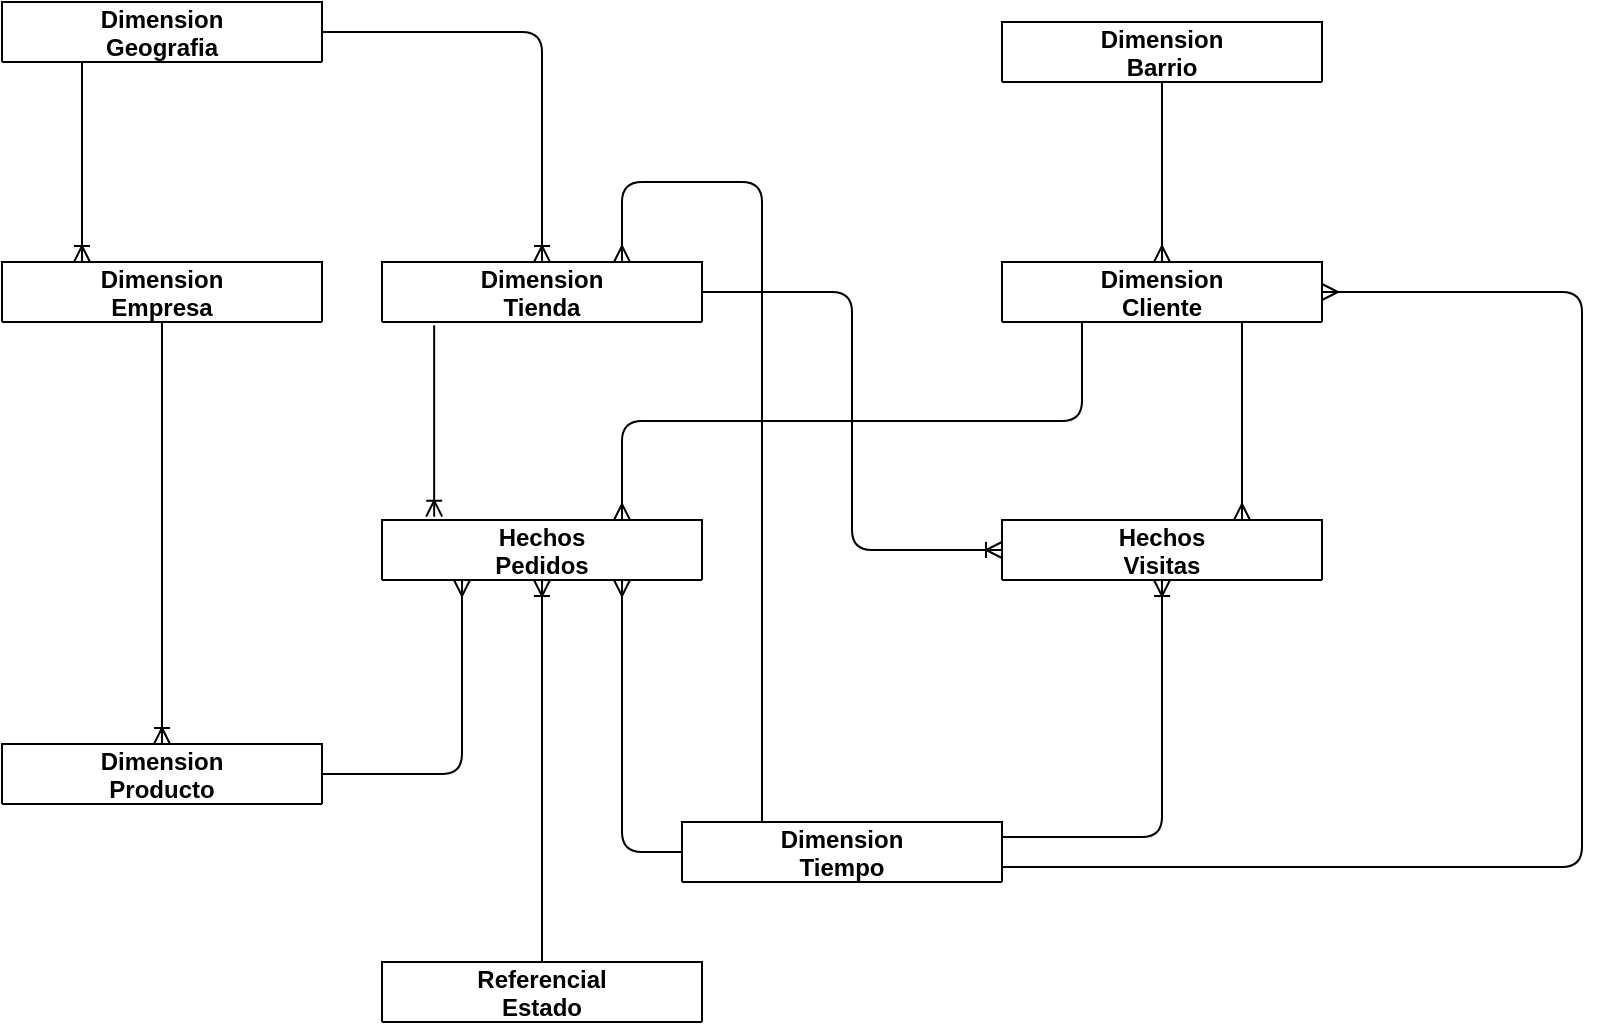<mxfile version="13.3.8" type="device"><diagram id="R2lEEEUBdFMjLlhIrx00" name="Page-1"><mxGraphModel dx="1426" dy="710" grid="1" gridSize="10" guides="1" tooltips="1" connect="1" arrows="1" fold="1" page="1" pageScale="1" pageWidth="850" pageHeight="1100" math="0" shadow="0" extFonts="Permanent Marker^https://fonts.googleapis.com/css?family=Permanent+Marker"><root><mxCell id="0"/><mxCell id="1" parent="0"/><mxCell id="nEIzHdZeZa00wIH86i4M-102" value="" style="edgeStyle=orthogonalEdgeStyle;fontSize=12;html=1;endArrow=ERoneToMany;exitX=1;exitY=0.5;exitDx=0;exitDy=0;entryX=0;entryY=0.5;entryDx=0;entryDy=0;fontStyle=0" parent="1" source="C-vyLk0tnHw3VtMMgP7b-2" target="nEIzHdZeZa00wIH86i4M-41" edge="1"><mxGeometry width="100" height="100" relative="1" as="geometry"><mxPoint x="430" y="139" as="sourcePoint"/><mxPoint x="530" y="39" as="targetPoint"/></mxGeometry></mxCell><mxCell id="nEIzHdZeZa00wIH86i4M-104" value="" style="edgeStyle=orthogonalEdgeStyle;fontSize=12;html=1;endArrow=none;startArrow=ERmany;startFill=0;endFill=0;exitX=0.75;exitY=1;exitDx=0;exitDy=0;entryX=0;entryY=0.5;entryDx=0;entryDy=0;fontStyle=0" parent="1" source="nEIzHdZeZa00wIH86i4M-11" target="nEIzHdZeZa00wIH86i4M-21" edge="1"><mxGeometry width="100" height="100" relative="1" as="geometry"><mxPoint x="450" y="370" as="sourcePoint"/><mxPoint x="600" y="370" as="targetPoint"/></mxGeometry></mxCell><mxCell id="nEIzHdZeZa00wIH86i4M-111" value="" style="fontSize=12;html=1;endArrow=ERoneToMany;exitX=1;exitY=0.25;exitDx=0;exitDy=0;entryX=0.5;entryY=1;entryDx=0;entryDy=0;fontStyle=0;edgeStyle=orthogonalEdgeStyle;" parent="1" source="nEIzHdZeZa00wIH86i4M-21" target="nEIzHdZeZa00wIH86i4M-41" edge="1"><mxGeometry width="100" height="100" relative="1" as="geometry"><mxPoint x="690" y="380" as="sourcePoint"/><mxPoint x="825" y="380" as="targetPoint"/></mxGeometry></mxCell><mxCell id="nEIzHdZeZa00wIH86i4M-112" value="" style="fontSize=12;html=1;endArrow=none;startArrow=ERmany;startFill=0;endFill=0;exitX=0.75;exitY=0;exitDx=0;exitDy=0;entryX=0.75;entryY=1;entryDx=0;entryDy=0;fontStyle=0" parent="1" source="nEIzHdZeZa00wIH86i4M-41" target="C-vyLk0tnHw3VtMMgP7b-23" edge="1"><mxGeometry width="100" height="100" relative="1" as="geometry"><mxPoint x="560" y="209" as="sourcePoint"/><mxPoint x="710" y="209" as="targetPoint"/></mxGeometry></mxCell><mxCell id="nEIzHdZeZa00wIH86i4M-113" value="" style="fontSize=12;html=1;endArrow=ERoneToMany;exitX=0.5;exitY=0;exitDx=0;exitDy=0;entryX=0.5;entryY=1;entryDx=0;entryDy=0;fontStyle=0" parent="1" source="nEIzHdZeZa00wIH86i4M-51" target="nEIzHdZeZa00wIH86i4M-11" edge="1"><mxGeometry width="100" height="100" relative="1" as="geometry"><mxPoint x="120" y="139" as="sourcePoint"/><mxPoint x="80" y="169" as="targetPoint"/></mxGeometry></mxCell><mxCell id="nEIzHdZeZa00wIH86i4M-114" value="" style="fontSize=12;html=1;endArrow=ERoneToMany;exitX=1;exitY=0.5;exitDx=0;exitDy=0;entryX=0.5;entryY=0;entryDx=0;entryDy=0;edgeStyle=orthogonalEdgeStyle;fontStyle=0" parent="1" source="nEIzHdZeZa00wIH86i4M-61" target="C-vyLk0tnHw3VtMMgP7b-2" edge="1"><mxGeometry width="100" height="100" relative="1" as="geometry"><mxPoint x="95" y="99" as="sourcePoint"/><mxPoint x="95" y="179" as="targetPoint"/></mxGeometry></mxCell><mxCell id="nEIzHdZeZa00wIH86i4M-116" value="" style="fontSize=12;html=1;endArrow=none;startArrow=ERmany;startFill=0;endFill=0;exitX=0.25;exitY=1;exitDx=0;exitDy=0;entryX=1;entryY=0.5;entryDx=0;entryDy=0;edgeStyle=orthogonalEdgeStyle;fontStyle=0" parent="1" source="nEIzHdZeZa00wIH86i4M-11" target="nEIzHdZeZa00wIH86i4M-1" edge="1"><mxGeometry width="100" height="100" relative="1" as="geometry"><mxPoint x="120" y="343.5" as="sourcePoint"/><mxPoint x="270" y="343.5" as="targetPoint"/></mxGeometry></mxCell><mxCell id="nEIzHdZeZa00wIH86i4M-117" value="" style="fontSize=12;html=1;endArrow=ERoneToMany;exitX=0.163;exitY=1.056;exitDx=0;exitDy=0;entryX=0.163;entryY=-0.056;entryDx=0;entryDy=0;exitPerimeter=0;entryPerimeter=0;fontStyle=0" parent="1" source="C-vyLk0tnHw3VtMMgP7b-2" target="nEIzHdZeZa00wIH86i4M-11" edge="1"><mxGeometry width="100" height="100" relative="1" as="geometry"><mxPoint x="330" y="219" as="sourcePoint"/><mxPoint x="330" y="299" as="targetPoint"/></mxGeometry></mxCell><mxCell id="nEIzHdZeZa00wIH86i4M-118" value="" style="edgeStyle=orthogonalEdgeStyle;fontSize=12;html=1;endArrow=none;startArrow=ERmany;startFill=0;endFill=0;exitX=0.75;exitY=0;exitDx=0;exitDy=0;entryX=0.25;entryY=1;entryDx=0;entryDy=0;fontStyle=0" parent="1" source="nEIzHdZeZa00wIH86i4M-11" target="C-vyLk0tnHw3VtMMgP7b-23" edge="1"><mxGeometry width="100" height="100" relative="1" as="geometry"><mxPoint x="360" y="449" as="sourcePoint"/><mxPoint x="380" y="449" as="targetPoint"/></mxGeometry></mxCell><mxCell id="nEIzHdZeZa00wIH86i4M-131" style="edgeStyle=none;rounded=0;orthogonalLoop=1;jettySize=auto;html=1;exitX=0.75;exitY=0;exitDx=0;exitDy=0;startArrow=ERmany;startFill=0;endArrow=none;endFill=0;fontStyle=0" parent="1" source="nEIzHdZeZa00wIH86i4M-41" target="nEIzHdZeZa00wIH86i4M-41" edge="1"><mxGeometry relative="1" as="geometry"/></mxCell><mxCell id="nEIzHdZeZa00wIH86i4M-133" value="" style="fontSize=12;html=1;endArrow=ERoneToMany;exitX=0.5;exitY=1;exitDx=0;exitDy=0;entryX=0.5;entryY=0;entryDx=0;entryDy=0;fontStyle=0" parent="1" source="nEIzHdZeZa00wIH86i4M-85" target="nEIzHdZeZa00wIH86i4M-1" edge="1"><mxGeometry width="100" height="100" relative="1" as="geometry"><mxPoint x="250" y="592" as="sourcePoint"/><mxPoint x="250" y="502" as="targetPoint"/></mxGeometry></mxCell><mxCell id="ZKCKTNVhX0gDnaynVt2C-22" value="" style="shape=partialRectangle;connectable=0;fillColor=none;top=0;left=0;bottom=0;right=0;editable=1;overflow=hidden;fontStyle=0" vertex="1" parent="1"><mxGeometry x="670" y="259" width="30" height="30" as="geometry"/></mxCell><mxCell id="ZKCKTNVhX0gDnaynVt2C-131" value="" style="edgeStyle=orthogonalEdgeStyle;fontSize=12;html=1;endArrow=none;startArrow=ERmany;startFill=0;endFill=0;entryX=0.5;entryY=1;entryDx=0;entryDy=0;exitX=0.5;exitY=0;exitDx=0;exitDy=0;fontStyle=0" edge="1" parent="1" source="C-vyLk0tnHw3VtMMgP7b-23" target="ZKCKTNVhX0gDnaynVt2C-121"><mxGeometry width="100" height="100" relative="1" as="geometry"><mxPoint x="560" y="150" as="sourcePoint"/><mxPoint x="780" y="237" as="targetPoint"/></mxGeometry></mxCell><mxCell id="ZKCKTNVhX0gDnaynVt2C-240" value="" style="fontSize=12;html=1;endArrow=ERoneToMany;exitX=0.25;exitY=1;exitDx=0;exitDy=0;entryX=0.25;entryY=0;entryDx=0;entryDy=0;fontStyle=0" edge="1" parent="1" source="nEIzHdZeZa00wIH86i4M-61" target="nEIzHdZeZa00wIH86i4M-85"><mxGeometry width="100" height="100" relative="1" as="geometry"><mxPoint x="180" y="110" as="sourcePoint"/><mxPoint x="180" y="181" as="targetPoint"/></mxGeometry></mxCell><mxCell id="nEIzHdZeZa00wIH86i4M-1" value="Dimension&#xa;Producto" style="shape=table;startSize=30;container=1;collapsible=1;childLayout=tableLayout;fixedRows=1;rowLines=0;fontStyle=1;align=center;resizeLast=1;" parent="1" vertex="1" collapsed="1"><mxGeometry x="20" y="401" width="160" height="30" as="geometry"><mxRectangle x="20" y="401" width="360" height="430" as="alternateBounds"/></mxGeometry></mxCell><mxCell id="nEIzHdZeZa00wIH86i4M-2" value="" style="shape=partialRectangle;collapsible=0;dropTarget=0;pointerEvents=0;fillColor=none;points=[[0,0.5],[1,0.5]];portConstraint=eastwest;top=0;left=0;right=0;bottom=1;" parent="nEIzHdZeZa00wIH86i4M-1" vertex="1"><mxGeometry y="30" width="360" height="30" as="geometry"/></mxCell><mxCell id="nEIzHdZeZa00wIH86i4M-3" value="PK" style="shape=partialRectangle;overflow=hidden;connectable=0;fillColor=none;top=0;left=0;bottom=0;right=0;fontStyle=1;" parent="nEIzHdZeZa00wIH86i4M-2" vertex="1"><mxGeometry width="30" height="30" as="geometry"/></mxCell><mxCell id="nEIzHdZeZa00wIH86i4M-4" value="id_producto int(18) NOT NULL " style="shape=partialRectangle;overflow=hidden;connectable=0;fillColor=none;top=0;left=0;bottom=0;right=0;align=left;spacingLeft=6;fontStyle=5;" parent="nEIzHdZeZa00wIH86i4M-2" vertex="1"><mxGeometry x="30" width="330" height="30" as="geometry"/></mxCell><mxCell id="nEIzHdZeZa00wIH86i4M-5" value="" style="shape=partialRectangle;collapsible=0;dropTarget=0;pointerEvents=0;fillColor=none;points=[[0,0.5],[1,0.5]];portConstraint=eastwest;top=0;left=0;right=0;bottom=0;" parent="nEIzHdZeZa00wIH86i4M-1" vertex="1"><mxGeometry y="60" width="360" height="30" as="geometry"/></mxCell><mxCell id="nEIzHdZeZa00wIH86i4M-6" value="FK" style="shape=partialRectangle;overflow=hidden;connectable=0;fillColor=none;top=0;left=0;bottom=0;right=0;" parent="nEIzHdZeZa00wIH86i4M-5" vertex="1"><mxGeometry width="30" height="30" as="geometry"/></mxCell><mxCell id="nEIzHdZeZa00wIH86i4M-7" value="id_empresa int(18) NOT NULL" style="shape=partialRectangle;overflow=hidden;connectable=0;fillColor=none;top=0;left=0;bottom=0;right=0;align=left;spacingLeft=6;" parent="nEIzHdZeZa00wIH86i4M-5" vertex="1"><mxGeometry x="30" width="330" height="30" as="geometry"/></mxCell><mxCell id="nEIzHdZeZa00wIH86i4M-8" value="" style="shape=partialRectangle;collapsible=0;dropTarget=0;pointerEvents=0;fillColor=none;points=[[0,0.5],[1,0.5]];portConstraint=eastwest;top=0;left=0;right=0;bottom=0;" parent="nEIzHdZeZa00wIH86i4M-1" vertex="1"><mxGeometry y="90" width="360" height="30" as="geometry"/></mxCell><mxCell id="nEIzHdZeZa00wIH86i4M-9" value="" style="shape=partialRectangle;overflow=hidden;connectable=0;fillColor=none;top=0;left=0;bottom=0;right=0;" parent="nEIzHdZeZa00wIH86i4M-8" vertex="1"><mxGeometry width="30" height="30" as="geometry"/></mxCell><mxCell id="nEIzHdZeZa00wIH86i4M-10" value="id_catalogo int(10) NOT NULL" style="shape=partialRectangle;overflow=hidden;connectable=0;fillColor=none;top=0;left=0;bottom=0;right=0;align=left;spacingLeft=6;" parent="nEIzHdZeZa00wIH86i4M-8" vertex="1"><mxGeometry x="30" width="330" height="30" as="geometry"/></mxCell><mxCell id="ZKCKTNVhX0gDnaynVt2C-204" value="" style="shape=partialRectangle;collapsible=0;dropTarget=0;pointerEvents=0;fillColor=none;points=[[0,0.5],[1,0.5]];portConstraint=eastwest;top=0;left=0;right=0;bottom=0;" vertex="1" parent="nEIzHdZeZa00wIH86i4M-1"><mxGeometry y="120" width="360" height="30" as="geometry"/></mxCell><mxCell id="ZKCKTNVhX0gDnaynVt2C-205" value="" style="shape=partialRectangle;overflow=hidden;connectable=0;fillColor=none;top=0;left=0;bottom=0;right=0;" vertex="1" parent="ZKCKTNVhX0gDnaynVt2C-204"><mxGeometry width="30" height="30" as="geometry"/></mxCell><mxCell id="ZKCKTNVhX0gDnaynVt2C-206" value="categoria_nivel1 varchar(100) NOT NULL" style="shape=partialRectangle;overflow=hidden;connectable=0;fillColor=none;top=0;left=0;bottom=0;right=0;align=left;spacingLeft=6;" vertex="1" parent="ZKCKTNVhX0gDnaynVt2C-204"><mxGeometry x="30" width="330" height="30" as="geometry"/></mxCell><mxCell id="ZKCKTNVhX0gDnaynVt2C-210" value="" style="shape=partialRectangle;collapsible=0;dropTarget=0;pointerEvents=0;fillColor=none;points=[[0,0.5],[1,0.5]];portConstraint=eastwest;top=0;left=0;right=0;bottom=0;" vertex="1" parent="nEIzHdZeZa00wIH86i4M-1"><mxGeometry y="150" width="360" height="30" as="geometry"/></mxCell><mxCell id="ZKCKTNVhX0gDnaynVt2C-211" value="" style="shape=partialRectangle;overflow=hidden;connectable=0;fillColor=none;top=0;left=0;bottom=0;right=0;" vertex="1" parent="ZKCKTNVhX0gDnaynVt2C-210"><mxGeometry width="30" height="30" as="geometry"/></mxCell><mxCell id="ZKCKTNVhX0gDnaynVt2C-212" value="categoria_nivel2 varchar(100) NULL" style="shape=partialRectangle;overflow=hidden;connectable=0;fillColor=none;top=0;left=0;bottom=0;right=0;align=left;spacingLeft=6;" vertex="1" parent="ZKCKTNVhX0gDnaynVt2C-210"><mxGeometry x="30" width="330" height="30" as="geometry"/></mxCell><mxCell id="ZKCKTNVhX0gDnaynVt2C-213" value="" style="shape=partialRectangle;collapsible=0;dropTarget=0;pointerEvents=0;fillColor=none;points=[[0,0.5],[1,0.5]];portConstraint=eastwest;top=0;left=0;right=0;bottom=0;" vertex="1" parent="nEIzHdZeZa00wIH86i4M-1"><mxGeometry y="180" width="360" height="30" as="geometry"/></mxCell><mxCell id="ZKCKTNVhX0gDnaynVt2C-214" value="" style="shape=partialRectangle;overflow=hidden;connectable=0;fillColor=none;top=0;left=0;bottom=0;right=0;" vertex="1" parent="ZKCKTNVhX0gDnaynVt2C-213"><mxGeometry width="30" height="30" as="geometry"/></mxCell><mxCell id="ZKCKTNVhX0gDnaynVt2C-215" value="categoria_nivel3 varchar(100) NULL" style="shape=partialRectangle;overflow=hidden;connectable=0;fillColor=none;top=0;left=0;bottom=0;right=0;align=left;spacingLeft=6;" vertex="1" parent="ZKCKTNVhX0gDnaynVt2C-213"><mxGeometry x="30" width="330" height="30" as="geometry"/></mxCell><mxCell id="ZKCKTNVhX0gDnaynVt2C-216" value="" style="shape=partialRectangle;collapsible=0;dropTarget=0;pointerEvents=0;fillColor=none;points=[[0,0.5],[1,0.5]];portConstraint=eastwest;top=0;left=0;right=0;bottom=0;" vertex="1" parent="nEIzHdZeZa00wIH86i4M-1"><mxGeometry y="210" width="360" height="30" as="geometry"/></mxCell><mxCell id="ZKCKTNVhX0gDnaynVt2C-217" value="" style="shape=partialRectangle;overflow=hidden;connectable=0;fillColor=none;top=0;left=0;bottom=0;right=0;" vertex="1" parent="ZKCKTNVhX0gDnaynVt2C-216"><mxGeometry width="30" height="30" as="geometry"/></mxCell><mxCell id="ZKCKTNVhX0gDnaynVt2C-218" value="categoria_nivel4 varchar(100) NULL" style="shape=partialRectangle;overflow=hidden;connectable=0;fillColor=none;top=0;left=0;bottom=0;right=0;align=left;spacingLeft=6;" vertex="1" parent="ZKCKTNVhX0gDnaynVt2C-216"><mxGeometry x="30" width="330" height="30" as="geometry"/></mxCell><mxCell id="ZKCKTNVhX0gDnaynVt2C-219" value="" style="shape=partialRectangle;collapsible=0;dropTarget=0;pointerEvents=0;fillColor=none;points=[[0,0.5],[1,0.5]];portConstraint=eastwest;top=0;left=0;right=0;bottom=0;" vertex="1" parent="nEIzHdZeZa00wIH86i4M-1"><mxGeometry y="240" width="360" height="30" as="geometry"/></mxCell><mxCell id="ZKCKTNVhX0gDnaynVt2C-220" value="" style="shape=partialRectangle;overflow=hidden;connectable=0;fillColor=none;top=0;left=0;bottom=0;right=0;" vertex="1" parent="ZKCKTNVhX0gDnaynVt2C-219"><mxGeometry width="30" height="30" as="geometry"/></mxCell><mxCell id="ZKCKTNVhX0gDnaynVt2C-221" value="categoria_nivel5 varchar(100) NULL" style="shape=partialRectangle;overflow=hidden;connectable=0;fillColor=none;top=0;left=0;bottom=0;right=0;align=left;spacingLeft=6;" vertex="1" parent="ZKCKTNVhX0gDnaynVt2C-219"><mxGeometry x="30" width="330" height="30" as="geometry"/></mxCell><mxCell id="ZKCKTNVhX0gDnaynVt2C-222" value="" style="shape=partialRectangle;collapsible=0;dropTarget=0;pointerEvents=0;fillColor=none;points=[[0,0.5],[1,0.5]];portConstraint=eastwest;top=0;left=0;right=0;bottom=0;" vertex="1" parent="nEIzHdZeZa00wIH86i4M-1"><mxGeometry y="270" width="360" height="30" as="geometry"/></mxCell><mxCell id="ZKCKTNVhX0gDnaynVt2C-223" value="" style="shape=partialRectangle;overflow=hidden;connectable=0;fillColor=none;top=0;left=0;bottom=0;right=0;" vertex="1" parent="ZKCKTNVhX0gDnaynVt2C-222"><mxGeometry width="30" height="30" as="geometry"/></mxCell><mxCell id="ZKCKTNVhX0gDnaynVt2C-224" value="ean varchar(100) NOT NULL" style="shape=partialRectangle;overflow=hidden;connectable=0;fillColor=none;top=0;left=0;bottom=0;right=0;align=left;spacingLeft=6;" vertex="1" parent="ZKCKTNVhX0gDnaynVt2C-222"><mxGeometry x="30" width="330" height="30" as="geometry"/></mxCell><mxCell id="ZKCKTNVhX0gDnaynVt2C-225" value="" style="shape=partialRectangle;collapsible=0;dropTarget=0;pointerEvents=0;fillColor=none;points=[[0,0.5],[1,0.5]];portConstraint=eastwest;top=0;left=0;right=0;bottom=0;" vertex="1" parent="nEIzHdZeZa00wIH86i4M-1"><mxGeometry y="300" width="360" height="30" as="geometry"/></mxCell><mxCell id="ZKCKTNVhX0gDnaynVt2C-226" value="" style="shape=partialRectangle;overflow=hidden;connectable=0;fillColor=none;top=0;left=0;bottom=0;right=0;" vertex="1" parent="ZKCKTNVhX0gDnaynVt2C-225"><mxGeometry width="30" height="30" as="geometry"/></mxCell><mxCell id="ZKCKTNVhX0gDnaynVt2C-227" value="nombre varchar(100) NOT NULL" style="shape=partialRectangle;overflow=hidden;connectable=0;fillColor=none;top=0;left=0;bottom=0;right=0;align=left;spacingLeft=6;" vertex="1" parent="ZKCKTNVhX0gDnaynVt2C-225"><mxGeometry x="30" width="330" height="30" as="geometry"/></mxCell><mxCell id="ZKCKTNVhX0gDnaynVt2C-228" value="" style="shape=partialRectangle;collapsible=0;dropTarget=0;pointerEvents=0;fillColor=none;points=[[0,0.5],[1,0.5]];portConstraint=eastwest;top=0;left=0;right=0;bottom=0;" vertex="1" parent="nEIzHdZeZa00wIH86i4M-1"><mxGeometry y="330" width="360" height="30" as="geometry"/></mxCell><mxCell id="ZKCKTNVhX0gDnaynVt2C-229" value="" style="shape=partialRectangle;overflow=hidden;connectable=0;fillColor=none;top=0;left=0;bottom=0;right=0;" vertex="1" parent="ZKCKTNVhX0gDnaynVt2C-228"><mxGeometry width="30" height="30" as="geometry"/></mxCell><mxCell id="ZKCKTNVhX0gDnaynVt2C-230" value="nivel int(1) NOT NULL" style="shape=partialRectangle;overflow=hidden;connectable=0;fillColor=none;top=0;left=0;bottom=0;right=0;align=left;spacingLeft=6;" vertex="1" parent="ZKCKTNVhX0gDnaynVt2C-228"><mxGeometry x="30" width="330" height="30" as="geometry"/></mxCell><mxCell id="ZKCKTNVhX0gDnaynVt2C-231" value="" style="shape=partialRectangle;collapsible=0;dropTarget=0;pointerEvents=0;fillColor=none;points=[[0,0.5],[1,0.5]];portConstraint=eastwest;top=0;left=0;right=0;bottom=0;" vertex="1" parent="nEIzHdZeZa00wIH86i4M-1"><mxGeometry y="360" width="360" height="30" as="geometry"/></mxCell><mxCell id="ZKCKTNVhX0gDnaynVt2C-232" value="" style="shape=partialRectangle;overflow=hidden;connectable=0;fillColor=none;top=0;left=0;bottom=0;right=0;" vertex="1" parent="ZKCKTNVhX0gDnaynVt2C-231"><mxGeometry width="30" height="30" as="geometry"/></mxCell><mxCell id="ZKCKTNVhX0gDnaynVt2C-233" value="precio int(8,2) NULL" style="shape=partialRectangle;overflow=hidden;connectable=0;fillColor=none;top=0;left=0;bottom=0;right=0;align=left;spacingLeft=6;" vertex="1" parent="ZKCKTNVhX0gDnaynVt2C-231"><mxGeometry x="30" width="330" height="30" as="geometry"/></mxCell><mxCell id="ZKCKTNVhX0gDnaynVt2C-234" value="" style="shape=partialRectangle;collapsible=0;dropTarget=0;pointerEvents=0;fillColor=none;points=[[0,0.5],[1,0.5]];portConstraint=eastwest;top=0;left=0;right=0;bottom=0;" vertex="1" parent="nEIzHdZeZa00wIH86i4M-1"><mxGeometry y="390" width="360" height="30" as="geometry"/></mxCell><mxCell id="ZKCKTNVhX0gDnaynVt2C-235" value="" style="shape=partialRectangle;overflow=hidden;connectable=0;fillColor=none;top=0;left=0;bottom=0;right=0;" vertex="1" parent="ZKCKTNVhX0gDnaynVt2C-234"><mxGeometry width="30" height="30" as="geometry"/></mxCell><mxCell id="ZKCKTNVhX0gDnaynVt2C-236" value="estado int(1) NOT NULL" style="shape=partialRectangle;overflow=hidden;connectable=0;fillColor=none;top=0;left=0;bottom=0;right=0;align=left;spacingLeft=6;" vertex="1" parent="ZKCKTNVhX0gDnaynVt2C-234"><mxGeometry x="30" width="330" height="30" as="geometry"/></mxCell><mxCell id="nEIzHdZeZa00wIH86i4M-85" value="Dimension&#xa;Empresa" style="shape=table;startSize=30;container=1;collapsible=1;childLayout=tableLayout;fixedRows=1;rowLines=0;fontStyle=1;align=center;resizeLast=1;" parent="1" vertex="1" collapsed="1"><mxGeometry x="20" y="160" width="160" height="30" as="geometry"><mxRectangle x="20" y="160" width="230" height="220" as="alternateBounds"/></mxGeometry></mxCell><mxCell id="nEIzHdZeZa00wIH86i4M-86" value="" style="shape=partialRectangle;collapsible=0;dropTarget=0;pointerEvents=0;fillColor=none;points=[[0,0.5],[1,0.5]];portConstraint=eastwest;top=0;left=0;right=0;bottom=1;" parent="nEIzHdZeZa00wIH86i4M-85" vertex="1"><mxGeometry y="30" width="230" height="30" as="geometry"/></mxCell><mxCell id="nEIzHdZeZa00wIH86i4M-87" value="PK" style="shape=partialRectangle;overflow=hidden;connectable=0;fillColor=none;top=0;left=0;bottom=0;right=0;fontStyle=1;" parent="nEIzHdZeZa00wIH86i4M-86" vertex="1"><mxGeometry width="30" height="30" as="geometry"/></mxCell><mxCell id="nEIzHdZeZa00wIH86i4M-88" value="id_empresa int(18) NOT NULL " style="shape=partialRectangle;overflow=hidden;connectable=0;fillColor=none;top=0;left=0;bottom=0;right=0;align=left;spacingLeft=6;fontStyle=5;" parent="nEIzHdZeZa00wIH86i4M-86" vertex="1"><mxGeometry x="30" width="200" height="30" as="geometry"/></mxCell><mxCell id="nEIzHdZeZa00wIH86i4M-89" value="" style="shape=partialRectangle;collapsible=0;dropTarget=0;pointerEvents=0;fillColor=none;points=[[0,0.5],[1,0.5]];portConstraint=eastwest;top=0;left=0;right=0;bottom=0;" parent="nEIzHdZeZa00wIH86i4M-85" vertex="1"><mxGeometry y="60" width="230" height="30" as="geometry"/></mxCell><mxCell id="nEIzHdZeZa00wIH86i4M-90" value="FK" style="shape=partialRectangle;overflow=hidden;connectable=0;fillColor=none;top=0;left=0;bottom=0;right=0;" parent="nEIzHdZeZa00wIH86i4M-89" vertex="1"><mxGeometry width="30" height="30" as="geometry"/></mxCell><mxCell id="nEIzHdZeZa00wIH86i4M-91" value="id_geografia int(18) NOT NULL" style="shape=partialRectangle;overflow=hidden;connectable=0;fillColor=none;top=0;left=0;bottom=0;right=0;align=left;spacingLeft=6;" parent="nEIzHdZeZa00wIH86i4M-89" vertex="1"><mxGeometry x="30" width="200" height="30" as="geometry"/></mxCell><mxCell id="nEIzHdZeZa00wIH86i4M-92" value="" style="shape=partialRectangle;collapsible=0;dropTarget=0;pointerEvents=0;fillColor=none;points=[[0,0.5],[1,0.5]];portConstraint=eastwest;top=0;left=0;right=0;bottom=0;" parent="nEIzHdZeZa00wIH86i4M-85" vertex="1"><mxGeometry y="90" width="230" height="30" as="geometry"/></mxCell><mxCell id="nEIzHdZeZa00wIH86i4M-93" value="" style="shape=partialRectangle;overflow=hidden;connectable=0;fillColor=none;top=0;left=0;bottom=0;right=0;" parent="nEIzHdZeZa00wIH86i4M-92" vertex="1"><mxGeometry width="30" height="30" as="geometry"/></mxCell><mxCell id="nEIzHdZeZa00wIH86i4M-94" value="tipo varchar(1) NOT NULL" style="shape=partialRectangle;overflow=hidden;connectable=0;fillColor=none;top=0;left=0;bottom=0;right=0;align=left;spacingLeft=6;" parent="nEIzHdZeZa00wIH86i4M-92" vertex="1"><mxGeometry x="30" width="200" height="30" as="geometry"/></mxCell><mxCell id="ZKCKTNVhX0gDnaynVt2C-195" value="" style="shape=partialRectangle;collapsible=0;dropTarget=0;pointerEvents=0;fillColor=none;points=[[0,0.5],[1,0.5]];portConstraint=eastwest;top=0;left=0;right=0;bottom=0;" vertex="1" parent="nEIzHdZeZa00wIH86i4M-85"><mxGeometry y="120" width="230" height="30" as="geometry"/></mxCell><mxCell id="ZKCKTNVhX0gDnaynVt2C-196" value="" style="shape=partialRectangle;overflow=hidden;connectable=0;fillColor=none;top=0;left=0;bottom=0;right=0;" vertex="1" parent="ZKCKTNVhX0gDnaynVt2C-195"><mxGeometry width="30" height="30" as="geometry"/></mxCell><mxCell id="ZKCKTNVhX0gDnaynVt2C-197" value="nit varchar(50) NULL" style="shape=partialRectangle;overflow=hidden;connectable=0;fillColor=none;top=0;left=0;bottom=0;right=0;align=left;spacingLeft=6;" vertex="1" parent="ZKCKTNVhX0gDnaynVt2C-195"><mxGeometry x="30" width="200" height="30" as="geometry"/></mxCell><mxCell id="ZKCKTNVhX0gDnaynVt2C-198" value="" style="shape=partialRectangle;collapsible=0;dropTarget=0;pointerEvents=0;fillColor=none;points=[[0,0.5],[1,0.5]];portConstraint=eastwest;top=0;left=0;right=0;bottom=0;" vertex="1" parent="nEIzHdZeZa00wIH86i4M-85"><mxGeometry y="150" width="230" height="30" as="geometry"/></mxCell><mxCell id="ZKCKTNVhX0gDnaynVt2C-199" value="" style="shape=partialRectangle;overflow=hidden;connectable=0;fillColor=none;top=0;left=0;bottom=0;right=0;" vertex="1" parent="ZKCKTNVhX0gDnaynVt2C-198"><mxGeometry width="30" height="30" as="geometry"/></mxCell><mxCell id="ZKCKTNVhX0gDnaynVt2C-200" value="nombre varchar(255) NOT NULL" style="shape=partialRectangle;overflow=hidden;connectable=0;fillColor=none;top=0;left=0;bottom=0;right=0;align=left;spacingLeft=6;" vertex="1" parent="ZKCKTNVhX0gDnaynVt2C-198"><mxGeometry x="30" width="200" height="30" as="geometry"/></mxCell><mxCell id="ZKCKTNVhX0gDnaynVt2C-201" value="" style="shape=partialRectangle;collapsible=0;dropTarget=0;pointerEvents=0;fillColor=none;points=[[0,0.5],[1,0.5]];portConstraint=eastwest;top=0;left=0;right=0;bottom=0;" vertex="1" parent="nEIzHdZeZa00wIH86i4M-85"><mxGeometry y="180" width="230" height="30" as="geometry"/></mxCell><mxCell id="ZKCKTNVhX0gDnaynVt2C-202" value="" style="shape=partialRectangle;overflow=hidden;connectable=0;fillColor=none;top=0;left=0;bottom=0;right=0;" vertex="1" parent="ZKCKTNVhX0gDnaynVt2C-201"><mxGeometry width="30" height="30" as="geometry"/></mxCell><mxCell id="ZKCKTNVhX0gDnaynVt2C-203" value="estado int(1) NOT NULL" style="shape=partialRectangle;overflow=hidden;connectable=0;fillColor=none;top=0;left=0;bottom=0;right=0;align=left;spacingLeft=6;" vertex="1" parent="ZKCKTNVhX0gDnaynVt2C-201"><mxGeometry x="30" width="200" height="30" as="geometry"/></mxCell><mxCell id="nEIzHdZeZa00wIH86i4M-61" value="Dimension&#xa;Geografia" style="shape=table;startSize=30;container=1;collapsible=1;childLayout=tableLayout;fixedRows=1;rowLines=0;fontStyle=1;align=center;resizeLast=1;" parent="1" vertex="1" collapsed="1"><mxGeometry x="20" y="30" width="160" height="30" as="geometry"><mxRectangle x="-400" y="50" width="290" height="190" as="alternateBounds"/></mxGeometry></mxCell><mxCell id="nEIzHdZeZa00wIH86i4M-62" value="" style="shape=partialRectangle;collapsible=0;dropTarget=0;pointerEvents=0;fillColor=none;points=[[0,0.5],[1,0.5]];portConstraint=eastwest;top=0;left=0;right=0;bottom=1;" parent="nEIzHdZeZa00wIH86i4M-61" vertex="1"><mxGeometry y="30" width="290" height="30" as="geometry"/></mxCell><mxCell id="nEIzHdZeZa00wIH86i4M-63" value="PK" style="shape=partialRectangle;overflow=hidden;connectable=0;fillColor=none;top=0;left=0;bottom=0;right=0;fontStyle=1;" parent="nEIzHdZeZa00wIH86i4M-62" vertex="1"><mxGeometry width="30" height="30" as="geometry"/></mxCell><mxCell id="nEIzHdZeZa00wIH86i4M-64" value="id_geografia int(18) NOT NULL " style="shape=partialRectangle;overflow=hidden;connectable=0;fillColor=none;top=0;left=0;bottom=0;right=0;align=left;spacingLeft=6;fontStyle=5;" parent="nEIzHdZeZa00wIH86i4M-62" vertex="1"><mxGeometry x="30" width="260" height="30" as="geometry"/></mxCell><mxCell id="nEIzHdZeZa00wIH86i4M-65" value="" style="shape=partialRectangle;collapsible=0;dropTarget=0;pointerEvents=0;fillColor=none;points=[[0,0.5],[1,0.5]];portConstraint=eastwest;top=0;left=0;right=0;bottom=0;" parent="nEIzHdZeZa00wIH86i4M-61" vertex="1"><mxGeometry y="60" width="290" height="30" as="geometry"/></mxCell><mxCell id="nEIzHdZeZa00wIH86i4M-66" value="" style="shape=partialRectangle;overflow=hidden;connectable=0;fillColor=none;top=0;left=0;bottom=0;right=0;" parent="nEIzHdZeZa00wIH86i4M-65" vertex="1"><mxGeometry width="30" height="30" as="geometry"/></mxCell><mxCell id="nEIzHdZeZa00wIH86i4M-67" value="id_pais varchar(2) NOT NULL" style="shape=partialRectangle;overflow=hidden;connectable=0;fillColor=none;top=0;left=0;bottom=0;right=0;align=left;spacingLeft=6;" parent="nEIzHdZeZa00wIH86i4M-65" vertex="1"><mxGeometry x="30" width="260" height="30" as="geometry"/></mxCell><mxCell id="ZKCKTNVhX0gDnaynVt2C-67" value="" style="shape=partialRectangle;collapsible=0;dropTarget=0;pointerEvents=0;fillColor=none;points=[[0,0.5],[1,0.5]];portConstraint=eastwest;top=0;left=0;right=0;bottom=0;" vertex="1" parent="nEIzHdZeZa00wIH86i4M-61"><mxGeometry y="90" width="290" height="30" as="geometry"/></mxCell><mxCell id="ZKCKTNVhX0gDnaynVt2C-68" value="" style="shape=partialRectangle;overflow=hidden;connectable=0;fillColor=none;top=0;left=0;bottom=0;right=0;" vertex="1" parent="ZKCKTNVhX0gDnaynVt2C-67"><mxGeometry width="30" height="30" as="geometry"/></mxCell><mxCell id="ZKCKTNVhX0gDnaynVt2C-69" value="pais varchar(50) NOT NULL" style="shape=partialRectangle;overflow=hidden;connectable=0;fillColor=none;top=0;left=0;bottom=0;right=0;align=left;spacingLeft=6;" vertex="1" parent="ZKCKTNVhX0gDnaynVt2C-67"><mxGeometry x="30" width="260" height="30" as="geometry"/></mxCell><mxCell id="ZKCKTNVhX0gDnaynVt2C-73" value="" style="shape=partialRectangle;collapsible=0;dropTarget=0;pointerEvents=0;fillColor=none;points=[[0,0.5],[1,0.5]];portConstraint=eastwest;top=0;left=0;right=0;bottom=0;" vertex="1" parent="nEIzHdZeZa00wIH86i4M-61"><mxGeometry y="120" width="290" height="30" as="geometry"/></mxCell><mxCell id="ZKCKTNVhX0gDnaynVt2C-74" value="" style="shape=partialRectangle;overflow=hidden;connectable=0;fillColor=none;top=0;left=0;bottom=0;right=0;" vertex="1" parent="ZKCKTNVhX0gDnaynVt2C-73"><mxGeometry width="30" height="30" as="geometry"/></mxCell><mxCell id="ZKCKTNVhX0gDnaynVt2C-75" value="departamento varchar(50) NOT NULL" style="shape=partialRectangle;overflow=hidden;connectable=0;fillColor=none;top=0;left=0;bottom=0;right=0;align=left;spacingLeft=6;" vertex="1" parent="ZKCKTNVhX0gDnaynVt2C-73"><mxGeometry x="30" width="260" height="30" as="geometry"/></mxCell><mxCell id="ZKCKTNVhX0gDnaynVt2C-79" value="" style="shape=partialRectangle;collapsible=0;dropTarget=0;pointerEvents=0;fillColor=none;points=[[0,0.5],[1,0.5]];portConstraint=eastwest;top=0;left=0;right=0;bottom=0;" vertex="1" parent="nEIzHdZeZa00wIH86i4M-61"><mxGeometry y="150" width="290" height="30" as="geometry"/></mxCell><mxCell id="ZKCKTNVhX0gDnaynVt2C-80" value="" style="shape=partialRectangle;overflow=hidden;connectable=0;fillColor=none;top=0;left=0;bottom=0;right=0;" vertex="1" parent="ZKCKTNVhX0gDnaynVt2C-79"><mxGeometry width="30" height="30" as="geometry"/></mxCell><mxCell id="ZKCKTNVhX0gDnaynVt2C-81" value="ciudad varchar(50) NOT NULL" style="shape=partialRectangle;overflow=hidden;connectable=0;fillColor=none;top=0;left=0;bottom=0;right=0;align=left;spacingLeft=6;" vertex="1" parent="ZKCKTNVhX0gDnaynVt2C-79"><mxGeometry x="30" width="260" height="30" as="geometry"/></mxCell><mxCell id="C-vyLk0tnHw3VtMMgP7b-2" value="&#xa;Dimension&#xa;Tienda&#xa;" style="shape=table;startSize=30;container=1;collapsible=1;childLayout=tableLayout;fixedRows=1;rowLines=0;fontStyle=1;align=center;resizeLast=1;" parent="1" vertex="1" collapsed="1"><mxGeometry x="210" y="160" width="160" height="30" as="geometry"><mxRectangle x="210" y="160" width="280" height="270" as="alternateBounds"/></mxGeometry></mxCell><mxCell id="C-vyLk0tnHw3VtMMgP7b-3" value="" style="shape=partialRectangle;collapsible=0;dropTarget=0;pointerEvents=0;fillColor=none;points=[[0,0.5],[1,0.5]];portConstraint=eastwest;top=0;left=0;right=0;bottom=1;" parent="C-vyLk0tnHw3VtMMgP7b-2" vertex="1"><mxGeometry y="30" width="280" height="30" as="geometry"/></mxCell><mxCell id="C-vyLk0tnHw3VtMMgP7b-4" value="PK" style="shape=partialRectangle;overflow=hidden;connectable=0;fillColor=none;top=0;left=0;bottom=0;right=0;fontStyle=1;" parent="C-vyLk0tnHw3VtMMgP7b-3" vertex="1"><mxGeometry width="30" height="30" as="geometry"/></mxCell><mxCell id="C-vyLk0tnHw3VtMMgP7b-5" value="id_tienda int(18) NOT NULL " style="shape=partialRectangle;overflow=hidden;connectable=0;fillColor=none;top=0;left=0;bottom=0;right=0;align=left;spacingLeft=6;fontStyle=5;" parent="C-vyLk0tnHw3VtMMgP7b-3" vertex="1"><mxGeometry x="30" width="250" height="30" as="geometry"/></mxCell><mxCell id="C-vyLk0tnHw3VtMMgP7b-6" value="" style="shape=partialRectangle;collapsible=0;dropTarget=0;pointerEvents=0;fillColor=none;points=[[0,0.5],[1,0.5]];portConstraint=eastwest;top=0;left=0;right=0;bottom=0;" parent="C-vyLk0tnHw3VtMMgP7b-2" vertex="1"><mxGeometry y="60" width="280" height="30" as="geometry"/></mxCell><mxCell id="C-vyLk0tnHw3VtMMgP7b-7" value="FK" style="shape=partialRectangle;overflow=hidden;connectable=0;fillColor=none;top=0;left=0;bottom=0;right=0;" parent="C-vyLk0tnHw3VtMMgP7b-6" vertex="1"><mxGeometry width="30" height="30" as="geometry"/></mxCell><mxCell id="C-vyLk0tnHw3VtMMgP7b-8" value="id_geografia int(18) NOT NULL" style="shape=partialRectangle;overflow=hidden;connectable=0;fillColor=none;top=0;left=0;bottom=0;right=0;align=left;spacingLeft=6;" parent="C-vyLk0tnHw3VtMMgP7b-6" vertex="1"><mxGeometry x="30" width="250" height="30" as="geometry"/></mxCell><mxCell id="C-vyLk0tnHw3VtMMgP7b-9" value="" style="shape=partialRectangle;collapsible=0;dropTarget=0;pointerEvents=0;fillColor=none;points=[[0,0.5],[1,0.5]];portConstraint=eastwest;top=0;left=0;right=0;bottom=0;" parent="C-vyLk0tnHw3VtMMgP7b-2" vertex="1"><mxGeometry y="90" width="280" height="30" as="geometry"/></mxCell><mxCell id="C-vyLk0tnHw3VtMMgP7b-10" value="FK" style="shape=partialRectangle;overflow=hidden;connectable=0;fillColor=none;top=0;left=0;bottom=0;right=0;" parent="C-vyLk0tnHw3VtMMgP7b-9" vertex="1"><mxGeometry width="30" height="30" as="geometry"/></mxCell><mxCell id="C-vyLk0tnHw3VtMMgP7b-11" value="id_tiempo int(18) NOT NULL" style="shape=partialRectangle;overflow=hidden;connectable=0;fillColor=none;top=0;left=0;bottom=0;right=0;align=left;spacingLeft=6;" parent="C-vyLk0tnHw3VtMMgP7b-9" vertex="1"><mxGeometry x="30" width="250" height="30" as="geometry"/></mxCell><mxCell id="ZKCKTNVhX0gDnaynVt2C-100" value="" style="shape=partialRectangle;collapsible=0;dropTarget=0;pointerEvents=0;fillColor=none;points=[[0,0.5],[1,0.5]];portConstraint=eastwest;top=0;left=0;right=0;bottom=0;" vertex="1" parent="C-vyLk0tnHw3VtMMgP7b-2"><mxGeometry y="120" width="280" height="30" as="geometry"/></mxCell><mxCell id="ZKCKTNVhX0gDnaynVt2C-101" value="" style="shape=partialRectangle;overflow=hidden;connectable=0;fillColor=none;top=0;left=0;bottom=0;right=0;" vertex="1" parent="ZKCKTNVhX0gDnaynVt2C-100"><mxGeometry width="30" height="30" as="geometry"/></mxCell><mxCell id="ZKCKTNVhX0gDnaynVt2C-102" value="nit varchar(50) NOT NULL" style="shape=partialRectangle;overflow=hidden;connectable=0;fillColor=none;top=0;left=0;bottom=0;right=0;align=left;spacingLeft=6;" vertex="1" parent="ZKCKTNVhX0gDnaynVt2C-100"><mxGeometry x="30" width="250" height="30" as="geometry"/></mxCell><mxCell id="ZKCKTNVhX0gDnaynVt2C-103" value="" style="shape=partialRectangle;collapsible=0;dropTarget=0;pointerEvents=0;fillColor=none;points=[[0,0.5],[1,0.5]];portConstraint=eastwest;top=0;left=0;right=0;bottom=0;" vertex="1" parent="C-vyLk0tnHw3VtMMgP7b-2"><mxGeometry y="150" width="280" height="30" as="geometry"/></mxCell><mxCell id="ZKCKTNVhX0gDnaynVt2C-104" value="" style="shape=partialRectangle;overflow=hidden;connectable=0;fillColor=none;top=0;left=0;bottom=0;right=0;" vertex="1" parent="ZKCKTNVhX0gDnaynVt2C-103"><mxGeometry width="30" height="30" as="geometry"/></mxCell><mxCell id="ZKCKTNVhX0gDnaynVt2C-105" value="nombre varchar(255) NOT NULL" style="shape=partialRectangle;overflow=hidden;connectable=0;fillColor=none;top=0;left=0;bottom=0;right=0;align=left;spacingLeft=6;" vertex="1" parent="ZKCKTNVhX0gDnaynVt2C-103"><mxGeometry x="30" width="250" height="30" as="geometry"/></mxCell><mxCell id="ZKCKTNVhX0gDnaynVt2C-106" value="" style="shape=partialRectangle;collapsible=0;dropTarget=0;pointerEvents=0;fillColor=none;points=[[0,0.5],[1,0.5]];portConstraint=eastwest;top=0;left=0;right=0;bottom=0;" vertex="1" parent="C-vyLk0tnHw3VtMMgP7b-2"><mxGeometry y="180" width="280" height="30" as="geometry"/></mxCell><mxCell id="ZKCKTNVhX0gDnaynVt2C-107" value="" style="shape=partialRectangle;overflow=hidden;connectable=0;fillColor=none;top=0;left=0;bottom=0;right=0;" vertex="1" parent="ZKCKTNVhX0gDnaynVt2C-106"><mxGeometry width="30" height="30" as="geometry"/></mxCell><mxCell id="ZKCKTNVhX0gDnaynVt2C-108" value="password varchar(255) NOT NULL" style="shape=partialRectangle;overflow=hidden;connectable=0;fillColor=none;top=0;left=0;bottom=0;right=0;align=left;spacingLeft=6;" vertex="1" parent="ZKCKTNVhX0gDnaynVt2C-106"><mxGeometry x="30" width="250" height="30" as="geometry"/></mxCell><mxCell id="ZKCKTNVhX0gDnaynVt2C-112" value="" style="shape=partialRectangle;collapsible=0;dropTarget=0;pointerEvents=0;fillColor=none;points=[[0,0.5],[1,0.5]];portConstraint=eastwest;top=0;left=0;right=0;bottom=0;" vertex="1" parent="C-vyLk0tnHw3VtMMgP7b-2"><mxGeometry y="210" width="280" height="30" as="geometry"/></mxCell><mxCell id="ZKCKTNVhX0gDnaynVt2C-113" value="" style="shape=partialRectangle;overflow=hidden;connectable=0;fillColor=none;top=0;left=0;bottom=0;right=0;" vertex="1" parent="ZKCKTNVhX0gDnaynVt2C-112"><mxGeometry width="30" height="30" as="geometry"/></mxCell><mxCell id="ZKCKTNVhX0gDnaynVt2C-114" value="direccion varchar(255) NOT NULL" style="shape=partialRectangle;overflow=hidden;connectable=0;fillColor=none;top=0;left=0;bottom=0;right=0;align=left;spacingLeft=6;" vertex="1" parent="ZKCKTNVhX0gDnaynVt2C-112"><mxGeometry x="30" width="250" height="30" as="geometry"/></mxCell><mxCell id="ZKCKTNVhX0gDnaynVt2C-115" value="" style="shape=partialRectangle;collapsible=0;dropTarget=0;pointerEvents=0;fillColor=none;points=[[0,0.5],[1,0.5]];portConstraint=eastwest;top=0;left=0;right=0;bottom=0;" vertex="1" parent="C-vyLk0tnHw3VtMMgP7b-2"><mxGeometry y="240" width="280" height="30" as="geometry"/></mxCell><mxCell id="ZKCKTNVhX0gDnaynVt2C-116" value="" style="shape=partialRectangle;overflow=hidden;connectable=0;fillColor=none;top=0;left=0;bottom=0;right=0;" vertex="1" parent="ZKCKTNVhX0gDnaynVt2C-115"><mxGeometry width="30" height="30" as="geometry"/></mxCell><mxCell id="ZKCKTNVhX0gDnaynVt2C-117" value="telefono varchar(50) NOT NULL" style="shape=partialRectangle;overflow=hidden;connectable=0;fillColor=none;top=0;left=0;bottom=0;right=0;align=left;spacingLeft=6;" vertex="1" parent="ZKCKTNVhX0gDnaynVt2C-115"><mxGeometry x="30" width="250" height="30" as="geometry"/></mxCell><mxCell id="ZKCKTNVhX0gDnaynVt2C-277" value="" style="fontSize=12;html=1;endArrow=none;startArrow=ERmany;startFill=0;endFill=0;exitX=1;exitY=0.5;exitDx=0;exitDy=0;entryX=1;entryY=0.75;entryDx=0;entryDy=0;edgeStyle=orthogonalEdgeStyle;fontStyle=0" edge="1" parent="1" source="C-vyLk0tnHw3VtMMgP7b-23" target="nEIzHdZeZa00wIH86i4M-21"><mxGeometry width="100" height="100" relative="1" as="geometry"><mxPoint x="570" y="530" as="sourcePoint"/><mxPoint x="500" y="627" as="targetPoint"/><Array as="points"><mxPoint x="810" y="175"/><mxPoint x="810" y="463"/></Array></mxGeometry></mxCell><mxCell id="ZKCKTNVhX0gDnaynVt2C-278" value="" style="edgeStyle=orthogonalEdgeStyle;fontSize=12;html=1;endArrow=none;startArrow=ERmany;startFill=0;endFill=0;exitX=0.75;exitY=0;exitDx=0;exitDy=0;entryX=0.25;entryY=0;entryDx=0;entryDy=0;fontStyle=0" edge="1" parent="1" source="C-vyLk0tnHw3VtMMgP7b-2" target="nEIzHdZeZa00wIH86i4M-21"><mxGeometry width="100" height="100" relative="1" as="geometry"><mxPoint x="400" y="140" as="sourcePoint"/><mxPoint x="610" y="140" as="targetPoint"/><Array as="points"><mxPoint x="330" y="120"/><mxPoint x="400" y="120"/></Array></mxGeometry></mxCell><mxCell id="nEIzHdZeZa00wIH86i4M-11" value="Hechos&#xa;Pedidos" style="shape=table;startSize=30;container=1;collapsible=1;childLayout=tableLayout;fixedRows=1;rowLines=0;fontStyle=1;align=center;resizeLast=1;" parent="1" vertex="1" collapsed="1"><mxGeometry x="210" y="289" width="160" height="30" as="geometry"><mxRectangle x="510" y="490" width="210" height="301" as="alternateBounds"/></mxGeometry></mxCell><mxCell id="nEIzHdZeZa00wIH86i4M-12" value="" style="shape=partialRectangle;collapsible=0;dropTarget=0;pointerEvents=0;fillColor=none;points=[[0,0.5],[1,0.5]];portConstraint=eastwest;top=0;left=0;right=0;bottom=1;" parent="nEIzHdZeZa00wIH86i4M-11" vertex="1"><mxGeometry y="30" width="210" height="30" as="geometry"/></mxCell><mxCell id="nEIzHdZeZa00wIH86i4M-13" value="PK" style="shape=partialRectangle;overflow=hidden;connectable=0;fillColor=none;top=0;left=0;bottom=0;right=0;fontStyle=1;" parent="nEIzHdZeZa00wIH86i4M-12" vertex="1"><mxGeometry width="30" height="30" as="geometry"/></mxCell><mxCell id="nEIzHdZeZa00wIH86i4M-14" value="id_pedido int(18) NOT NULL " style="shape=partialRectangle;overflow=hidden;connectable=0;fillColor=none;top=0;left=0;bottom=0;right=0;align=left;spacingLeft=6;fontStyle=5;" parent="nEIzHdZeZa00wIH86i4M-12" vertex="1"><mxGeometry x="30" width="180" height="30" as="geometry"/></mxCell><mxCell id="nEIzHdZeZa00wIH86i4M-15" value="" style="shape=partialRectangle;collapsible=0;dropTarget=0;pointerEvents=0;fillColor=none;points=[[0,0.5],[1,0.5]];portConstraint=eastwest;top=0;left=0;right=0;bottom=0;" parent="nEIzHdZeZa00wIH86i4M-11" vertex="1"><mxGeometry y="60" width="210" height="30" as="geometry"/></mxCell><mxCell id="nEIzHdZeZa00wIH86i4M-16" value="FK" style="shape=partialRectangle;overflow=hidden;connectable=0;fillColor=none;top=0;left=0;bottom=0;right=0;" parent="nEIzHdZeZa00wIH86i4M-15" vertex="1"><mxGeometry width="30" height="30" as="geometry"/></mxCell><mxCell id="nEIzHdZeZa00wIH86i4M-17" value="id_tienda int(18) NOT NULL" style="shape=partialRectangle;overflow=hidden;connectable=0;fillColor=none;top=0;left=0;bottom=0;right=0;align=left;spacingLeft=6;" parent="nEIzHdZeZa00wIH86i4M-15" vertex="1"><mxGeometry x="30" width="180" height="30" as="geometry"/></mxCell><mxCell id="ZKCKTNVhX0gDnaynVt2C-40" value="" style="shape=partialRectangle;collapsible=0;dropTarget=0;pointerEvents=0;fillColor=none;points=[[0,0.5],[1,0.5]];portConstraint=eastwest;top=0;left=0;right=0;bottom=0;" vertex="1" parent="nEIzHdZeZa00wIH86i4M-11"><mxGeometry y="90" width="210" height="30" as="geometry"/></mxCell><mxCell id="ZKCKTNVhX0gDnaynVt2C-41" value="FK" style="shape=partialRectangle;overflow=hidden;connectable=0;fillColor=none;top=0;left=0;bottom=0;right=0;" vertex="1" parent="ZKCKTNVhX0gDnaynVt2C-40"><mxGeometry width="30" height="30" as="geometry"/></mxCell><mxCell id="ZKCKTNVhX0gDnaynVt2C-42" value="id_producto int(18) NOT NULL" style="shape=partialRectangle;overflow=hidden;connectable=0;fillColor=none;top=0;left=0;bottom=0;right=0;align=left;spacingLeft=6;" vertex="1" parent="ZKCKTNVhX0gDnaynVt2C-40"><mxGeometry x="30" width="180" height="30" as="geometry"/></mxCell><mxCell id="ZKCKTNVhX0gDnaynVt2C-43" value="" style="shape=partialRectangle;collapsible=0;dropTarget=0;pointerEvents=0;fillColor=none;points=[[0,0.5],[1,0.5]];portConstraint=eastwest;top=0;left=0;right=0;bottom=0;" vertex="1" parent="nEIzHdZeZa00wIH86i4M-11"><mxGeometry y="120" width="210" height="30" as="geometry"/></mxCell><mxCell id="ZKCKTNVhX0gDnaynVt2C-44" value="FK" style="shape=partialRectangle;overflow=hidden;connectable=0;fillColor=none;top=0;left=0;bottom=0;right=0;" vertex="1" parent="ZKCKTNVhX0gDnaynVt2C-43"><mxGeometry width="30" height="30" as="geometry"/></mxCell><mxCell id="ZKCKTNVhX0gDnaynVt2C-45" value="id_cliente int(18) NOT NULL" style="shape=partialRectangle;overflow=hidden;connectable=0;fillColor=none;top=0;left=0;bottom=0;right=0;align=left;spacingLeft=6;" vertex="1" parent="ZKCKTNVhX0gDnaynVt2C-43"><mxGeometry x="30" width="180" height="30" as="geometry"/></mxCell><mxCell id="ZKCKTNVhX0gDnaynVt2C-46" value="" style="shape=partialRectangle;collapsible=0;dropTarget=0;pointerEvents=0;fillColor=none;points=[[0,0.5],[1,0.5]];portConstraint=eastwest;top=0;left=0;right=0;bottom=0;" vertex="1" parent="nEIzHdZeZa00wIH86i4M-11"><mxGeometry y="150" width="210" height="30" as="geometry"/></mxCell><mxCell id="ZKCKTNVhX0gDnaynVt2C-47" value="FK" style="shape=partialRectangle;overflow=hidden;connectable=0;fillColor=none;top=0;left=0;bottom=0;right=0;" vertex="1" parent="ZKCKTNVhX0gDnaynVt2C-46"><mxGeometry width="30" height="30" as="geometry"/></mxCell><mxCell id="ZKCKTNVhX0gDnaynVt2C-48" value="id_tiempo int(18) NOT NULL" style="shape=partialRectangle;overflow=hidden;connectable=0;fillColor=none;top=0;left=0;bottom=0;right=0;align=left;spacingLeft=6;" vertex="1" parent="ZKCKTNVhX0gDnaynVt2C-46"><mxGeometry x="30" width="180" height="30" as="geometry"/></mxCell><mxCell id="ZKCKTNVhX0gDnaynVt2C-49" value="" style="shape=partialRectangle;collapsible=0;dropTarget=0;pointerEvents=0;fillColor=none;points=[[0,0.5],[1,0.5]];portConstraint=eastwest;top=0;left=0;right=0;bottom=0;" vertex="1" parent="nEIzHdZeZa00wIH86i4M-11"><mxGeometry y="180" width="210" height="30" as="geometry"/></mxCell><mxCell id="ZKCKTNVhX0gDnaynVt2C-50" value="FK" style="shape=partialRectangle;overflow=hidden;connectable=0;fillColor=none;top=0;left=0;bottom=0;right=0;" vertex="1" parent="ZKCKTNVhX0gDnaynVt2C-49"><mxGeometry width="30" height="30" as="geometry"/></mxCell><mxCell id="ZKCKTNVhX0gDnaynVt2C-51" value="id_estado int(18) NOT NULL" style="shape=partialRectangle;overflow=hidden;connectable=0;fillColor=none;top=0;left=0;bottom=0;right=0;align=left;spacingLeft=6;" vertex="1" parent="ZKCKTNVhX0gDnaynVt2C-49"><mxGeometry x="30" width="180" height="30" as="geometry"/></mxCell><mxCell id="ZKCKTNVhX0gDnaynVt2C-52" value="" style="shape=partialRectangle;collapsible=0;dropTarget=0;pointerEvents=0;fillColor=none;points=[[0,0.5],[1,0.5]];portConstraint=eastwest;top=0;left=0;right=0;bottom=0;" vertex="1" parent="nEIzHdZeZa00wIH86i4M-11"><mxGeometry y="210" width="210" height="30" as="geometry"/></mxCell><mxCell id="ZKCKTNVhX0gDnaynVt2C-53" value="" style="shape=partialRectangle;overflow=hidden;connectable=0;fillColor=none;top=0;left=0;bottom=0;right=0;" vertex="1" parent="ZKCKTNVhX0gDnaynVt2C-52"><mxGeometry width="30" height="30" as="geometry"/></mxCell><mxCell id="ZKCKTNVhX0gDnaynVt2C-54" value="cantidad int(2) NOT NULL" style="shape=partialRectangle;overflow=hidden;connectable=0;fillColor=none;top=0;left=0;bottom=0;right=0;align=left;spacingLeft=6;" vertex="1" parent="ZKCKTNVhX0gDnaynVt2C-52"><mxGeometry x="30" width="180" height="30" as="geometry"/></mxCell><mxCell id="ZKCKTNVhX0gDnaynVt2C-55" value="" style="shape=partialRectangle;collapsible=0;dropTarget=0;pointerEvents=0;fillColor=none;points=[[0,0.5],[1,0.5]];portConstraint=eastwest;top=0;left=0;right=0;bottom=0;" vertex="1" parent="nEIzHdZeZa00wIH86i4M-11"><mxGeometry y="240" width="210" height="30" as="geometry"/></mxCell><mxCell id="ZKCKTNVhX0gDnaynVt2C-56" value="" style="shape=partialRectangle;overflow=hidden;connectable=0;fillColor=none;top=0;left=0;bottom=0;right=0;" vertex="1" parent="ZKCKTNVhX0gDnaynVt2C-55"><mxGeometry width="30" height="30" as="geometry"/></mxCell><mxCell id="ZKCKTNVhX0gDnaynVt2C-57" value="valor int(8,2) NOT NULL" style="shape=partialRectangle;overflow=hidden;connectable=0;fillColor=none;top=0;left=0;bottom=0;right=0;align=left;spacingLeft=6;" vertex="1" parent="ZKCKTNVhX0gDnaynVt2C-55"><mxGeometry x="30" width="180" height="30" as="geometry"/></mxCell><mxCell id="ZKCKTNVhX0gDnaynVt2C-237" value="" style="shape=partialRectangle;collapsible=0;dropTarget=0;pointerEvents=0;fillColor=none;points=[[0,0.5],[1,0.5]];portConstraint=eastwest;top=0;left=0;right=0;bottom=0;" vertex="1" parent="nEIzHdZeZa00wIH86i4M-11"><mxGeometry y="270" width="210" height="30" as="geometry"/></mxCell><mxCell id="ZKCKTNVhX0gDnaynVt2C-238" value="" style="shape=partialRectangle;overflow=hidden;connectable=0;fillColor=none;top=0;left=0;bottom=0;right=0;" vertex="1" parent="ZKCKTNVhX0gDnaynVt2C-237"><mxGeometry width="30" height="30" as="geometry"/></mxCell><mxCell id="ZKCKTNVhX0gDnaynVt2C-239" value="fecha_pedido date NOT NULL" style="shape=partialRectangle;overflow=hidden;connectable=0;fillColor=none;top=0;left=0;bottom=0;right=0;align=left;spacingLeft=6;" vertex="1" parent="ZKCKTNVhX0gDnaynVt2C-237"><mxGeometry x="30" width="180" height="30" as="geometry"/></mxCell><mxCell id="nEIzHdZeZa00wIH86i4M-41" value="Hechos&#xa;Visitas" style="shape=table;startSize=30;container=1;collapsible=1;childLayout=tableLayout;fixedRows=1;rowLines=0;fontStyle=1;align=center;resizeLast=1;" parent="1" vertex="1" collapsed="1"><mxGeometry x="520" y="289" width="160" height="30" as="geometry"><mxRectangle x="750" y="289" width="230" height="190" as="alternateBounds"/></mxGeometry></mxCell><mxCell id="nEIzHdZeZa00wIH86i4M-42" value="" style="shape=partialRectangle;collapsible=0;dropTarget=0;pointerEvents=0;fillColor=none;points=[[0,0.5],[1,0.5]];portConstraint=eastwest;top=0;left=0;right=0;bottom=1;" parent="nEIzHdZeZa00wIH86i4M-41" vertex="1"><mxGeometry y="30" width="230" height="30" as="geometry"/></mxCell><mxCell id="nEIzHdZeZa00wIH86i4M-43" value="PK" style="shape=partialRectangle;overflow=hidden;connectable=0;fillColor=none;top=0;left=0;bottom=0;right=0;fontStyle=1;" parent="nEIzHdZeZa00wIH86i4M-42" vertex="1"><mxGeometry width="30" height="30" as="geometry"/></mxCell><mxCell id="nEIzHdZeZa00wIH86i4M-44" value="id_visita int(18) NOT NULL " style="shape=partialRectangle;overflow=hidden;connectable=0;fillColor=none;top=0;left=0;bottom=0;right=0;align=left;spacingLeft=6;fontStyle=5;" parent="nEIzHdZeZa00wIH86i4M-42" vertex="1"><mxGeometry x="30" width="200" height="30" as="geometry"/></mxCell><mxCell id="nEIzHdZeZa00wIH86i4M-45" value="" style="shape=partialRectangle;collapsible=0;dropTarget=0;pointerEvents=0;fillColor=none;points=[[0,0.5],[1,0.5]];portConstraint=eastwest;top=0;left=0;right=0;bottom=0;" parent="nEIzHdZeZa00wIH86i4M-41" vertex="1"><mxGeometry y="60" width="230" height="30" as="geometry"/></mxCell><mxCell id="nEIzHdZeZa00wIH86i4M-46" value="FK" style="shape=partialRectangle;overflow=hidden;connectable=0;fillColor=none;top=0;left=0;bottom=0;right=0;" parent="nEIzHdZeZa00wIH86i4M-45" vertex="1"><mxGeometry width="30" height="30" as="geometry"/></mxCell><mxCell id="nEIzHdZeZa00wIH86i4M-47" value="id_cliente int(18) NOT NULL" style="shape=partialRectangle;overflow=hidden;connectable=0;fillColor=none;top=0;left=0;bottom=0;right=0;align=left;spacingLeft=6;" parent="nEIzHdZeZa00wIH86i4M-45" vertex="1"><mxGeometry x="30" width="200" height="30" as="geometry"/></mxCell><mxCell id="ZKCKTNVhX0gDnaynVt2C-135" value="" style="shape=partialRectangle;collapsible=0;dropTarget=0;pointerEvents=0;fillColor=none;points=[[0,0.5],[1,0.5]];portConstraint=eastwest;top=0;left=0;right=0;bottom=0;" vertex="1" parent="nEIzHdZeZa00wIH86i4M-41"><mxGeometry y="90" width="230" height="30" as="geometry"/></mxCell><mxCell id="ZKCKTNVhX0gDnaynVt2C-136" value="FK" style="shape=partialRectangle;overflow=hidden;connectable=0;fillColor=none;top=0;left=0;bottom=0;right=0;" vertex="1" parent="ZKCKTNVhX0gDnaynVt2C-135"><mxGeometry width="30" height="30" as="geometry"/></mxCell><mxCell id="ZKCKTNVhX0gDnaynVt2C-137" value="id_tiempo int(18) NOT NULL" style="shape=partialRectangle;overflow=hidden;connectable=0;fillColor=none;top=0;left=0;bottom=0;right=0;align=left;spacingLeft=6;" vertex="1" parent="ZKCKTNVhX0gDnaynVt2C-135"><mxGeometry x="30" width="200" height="30" as="geometry"/></mxCell><mxCell id="ZKCKTNVhX0gDnaynVt2C-138" value="" style="shape=partialRectangle;collapsible=0;dropTarget=0;pointerEvents=0;fillColor=none;points=[[0,0.5],[1,0.5]];portConstraint=eastwest;top=0;left=0;right=0;bottom=0;" vertex="1" parent="nEIzHdZeZa00wIH86i4M-41"><mxGeometry y="120" width="230" height="30" as="geometry"/></mxCell><mxCell id="ZKCKTNVhX0gDnaynVt2C-139" value="" style="shape=partialRectangle;overflow=hidden;connectable=0;fillColor=none;top=0;left=0;bottom=0;right=0;" vertex="1" parent="ZKCKTNVhX0gDnaynVt2C-138"><mxGeometry width="30" height="30" as="geometry"/></mxCell><mxCell id="ZKCKTNVhX0gDnaynVt2C-140" value="temperatura int(4,2) NOT NULL" style="shape=partialRectangle;overflow=hidden;connectable=0;fillColor=none;top=0;left=0;bottom=0;right=0;align=left;spacingLeft=6;" vertex="1" parent="ZKCKTNVhX0gDnaynVt2C-138"><mxGeometry x="30" width="200" height="30" as="geometry"/></mxCell><mxCell id="ZKCKTNVhX0gDnaynVt2C-141" value="" style="shape=partialRectangle;collapsible=0;dropTarget=0;pointerEvents=0;fillColor=none;points=[[0,0.5],[1,0.5]];portConstraint=eastwest;top=0;left=0;right=0;bottom=0;" vertex="1" parent="nEIzHdZeZa00wIH86i4M-41"><mxGeometry y="150" width="230" height="30" as="geometry"/></mxCell><mxCell id="ZKCKTNVhX0gDnaynVt2C-142" value="" style="shape=partialRectangle;overflow=hidden;connectable=0;fillColor=none;top=0;left=0;bottom=0;right=0;" vertex="1" parent="ZKCKTNVhX0gDnaynVt2C-141"><mxGeometry width="30" height="30" as="geometry"/></mxCell><mxCell id="ZKCKTNVhX0gDnaynVt2C-143" value="fecha_visita date NOT NULL" style="shape=partialRectangle;overflow=hidden;connectable=0;fillColor=none;top=0;left=0;bottom=0;right=0;align=left;spacingLeft=6;" vertex="1" parent="ZKCKTNVhX0gDnaynVt2C-141"><mxGeometry x="30" width="200" height="30" as="geometry"/></mxCell><mxCell id="C-vyLk0tnHw3VtMMgP7b-23" value="Dimension&#xa;Cliente" style="shape=table;startSize=30;container=1;collapsible=1;childLayout=tableLayout;fixedRows=1;rowLines=0;fontStyle=1;align=center;resizeLast=1;" parent="1" vertex="1" collapsed="1"><mxGeometry x="520" y="160" width="160" height="30" as="geometry"><mxRectangle x="830" y="160" width="240" height="330" as="alternateBounds"/></mxGeometry></mxCell><mxCell id="C-vyLk0tnHw3VtMMgP7b-24" value="" style="shape=partialRectangle;collapsible=0;dropTarget=0;pointerEvents=0;fillColor=none;points=[[0,0.5],[1,0.5]];portConstraint=eastwest;top=0;left=0;right=0;bottom=1;" parent="C-vyLk0tnHw3VtMMgP7b-23" vertex="1"><mxGeometry y="30" width="240" height="30" as="geometry"/></mxCell><mxCell id="C-vyLk0tnHw3VtMMgP7b-25" value="PK" style="shape=partialRectangle;overflow=hidden;connectable=0;fillColor=none;top=0;left=0;bottom=0;right=0;fontStyle=1;" parent="C-vyLk0tnHw3VtMMgP7b-24" vertex="1"><mxGeometry width="30" height="30" as="geometry"/></mxCell><mxCell id="C-vyLk0tnHw3VtMMgP7b-26" value="id_cliente int(18) NOT NULL " style="shape=partialRectangle;overflow=hidden;connectable=0;fillColor=none;top=0;left=0;bottom=0;right=0;align=left;spacingLeft=6;fontStyle=5;" parent="C-vyLk0tnHw3VtMMgP7b-24" vertex="1"><mxGeometry x="30" width="210" height="30" as="geometry"/></mxCell><mxCell id="C-vyLk0tnHw3VtMMgP7b-27" value="" style="shape=partialRectangle;collapsible=0;dropTarget=0;pointerEvents=0;fillColor=none;points=[[0,0.5],[1,0.5]];portConstraint=eastwest;top=0;left=0;right=0;bottom=0;" parent="C-vyLk0tnHw3VtMMgP7b-23" vertex="1"><mxGeometry y="60" width="240" height="30" as="geometry"/></mxCell><mxCell id="C-vyLk0tnHw3VtMMgP7b-28" value="FK" style="shape=partialRectangle;overflow=hidden;connectable=0;fillColor=none;top=0;left=0;bottom=0;right=0;" parent="C-vyLk0tnHw3VtMMgP7b-27" vertex="1"><mxGeometry width="30" height="30" as="geometry"/></mxCell><mxCell id="C-vyLk0tnHw3VtMMgP7b-29" value="id_barrio int(18) NOT NULL" style="shape=partialRectangle;overflow=hidden;connectable=0;fillColor=none;top=0;left=0;bottom=0;right=0;align=left;spacingLeft=6;" parent="C-vyLk0tnHw3VtMMgP7b-27" vertex="1"><mxGeometry x="30" width="210" height="30" as="geometry"/></mxCell><mxCell id="ZKCKTNVhX0gDnaynVt2C-88" value="" style="shape=partialRectangle;collapsible=0;dropTarget=0;pointerEvents=0;fillColor=none;points=[[0,0.5],[1,0.5]];portConstraint=eastwest;top=0;left=0;right=0;bottom=0;" vertex="1" parent="C-vyLk0tnHw3VtMMgP7b-23"><mxGeometry y="90" width="240" height="30" as="geometry"/></mxCell><mxCell id="ZKCKTNVhX0gDnaynVt2C-89" value="FK" style="shape=partialRectangle;overflow=hidden;connectable=0;fillColor=none;top=0;left=0;bottom=0;right=0;" vertex="1" parent="ZKCKTNVhX0gDnaynVt2C-88"><mxGeometry width="30" height="30" as="geometry"/></mxCell><mxCell id="ZKCKTNVhX0gDnaynVt2C-90" value="id_tiempo int(18) NOT NULL" style="shape=partialRectangle;overflow=hidden;connectable=0;fillColor=none;top=0;left=0;bottom=0;right=0;align=left;spacingLeft=6;" vertex="1" parent="ZKCKTNVhX0gDnaynVt2C-88"><mxGeometry x="30" width="210" height="30" as="geometry"/></mxCell><mxCell id="ZKCKTNVhX0gDnaynVt2C-91" value="" style="shape=partialRectangle;collapsible=0;dropTarget=0;pointerEvents=0;fillColor=none;points=[[0,0.5],[1,0.5]];portConstraint=eastwest;top=0;left=0;right=0;bottom=0;" vertex="1" parent="C-vyLk0tnHw3VtMMgP7b-23"><mxGeometry y="120" width="240" height="30" as="geometry"/></mxCell><mxCell id="ZKCKTNVhX0gDnaynVt2C-92" value="" style="shape=partialRectangle;overflow=hidden;connectable=0;fillColor=none;top=0;left=0;bottom=0;right=0;" vertex="1" parent="ZKCKTNVhX0gDnaynVt2C-91"><mxGeometry width="30" height="30" as="geometry"/></mxCell><mxCell id="ZKCKTNVhX0gDnaynVt2C-93" value="cedula varchar(20) NULL" style="shape=partialRectangle;overflow=hidden;connectable=0;fillColor=none;top=0;left=0;bottom=0;right=0;align=left;spacingLeft=6;" vertex="1" parent="ZKCKTNVhX0gDnaynVt2C-91"><mxGeometry x="30" width="210" height="30" as="geometry"/></mxCell><mxCell id="ZKCKTNVhX0gDnaynVt2C-94" value="" style="shape=partialRectangle;collapsible=0;dropTarget=0;pointerEvents=0;fillColor=none;points=[[0,0.5],[1,0.5]];portConstraint=eastwest;top=0;left=0;right=0;bottom=0;" vertex="1" parent="C-vyLk0tnHw3VtMMgP7b-23"><mxGeometry y="150" width="240" height="30" as="geometry"/></mxCell><mxCell id="ZKCKTNVhX0gDnaynVt2C-95" value="" style="shape=partialRectangle;overflow=hidden;connectable=0;fillColor=none;top=0;left=0;bottom=0;right=0;" vertex="1" parent="ZKCKTNVhX0gDnaynVt2C-94"><mxGeometry width="30" height="30" as="geometry"/></mxCell><mxCell id="ZKCKTNVhX0gDnaynVt2C-96" value="nombre varchar(255) NOT NULL" style="shape=partialRectangle;overflow=hidden;connectable=0;fillColor=none;top=0;left=0;bottom=0;right=0;align=left;spacingLeft=6;" vertex="1" parent="ZKCKTNVhX0gDnaynVt2C-94"><mxGeometry x="30" width="210" height="30" as="geometry"/></mxCell><mxCell id="ZKCKTNVhX0gDnaynVt2C-97" value="" style="shape=partialRectangle;collapsible=0;dropTarget=0;pointerEvents=0;fillColor=none;points=[[0,0.5],[1,0.5]];portConstraint=eastwest;top=0;left=0;right=0;bottom=0;" vertex="1" parent="C-vyLk0tnHw3VtMMgP7b-23"><mxGeometry y="180" width="240" height="30" as="geometry"/></mxCell><mxCell id="ZKCKTNVhX0gDnaynVt2C-98" value="" style="shape=partialRectangle;overflow=hidden;connectable=0;fillColor=none;top=0;left=0;bottom=0;right=0;" vertex="1" parent="ZKCKTNVhX0gDnaynVt2C-97"><mxGeometry width="30" height="30" as="geometry"/></mxCell><mxCell id="ZKCKTNVhX0gDnaynVt2C-99" value="telefono varchar(50) NOT NULL" style="shape=partialRectangle;overflow=hidden;connectable=0;fillColor=none;top=0;left=0;bottom=0;right=0;align=left;spacingLeft=6;" vertex="1" parent="ZKCKTNVhX0gDnaynVt2C-97"><mxGeometry x="30" width="210" height="30" as="geometry"/></mxCell><mxCell id="ZKCKTNVhX0gDnaynVt2C-109" value="" style="shape=partialRectangle;collapsible=0;dropTarget=0;pointerEvents=0;fillColor=none;points=[[0,0.5],[1,0.5]];portConstraint=eastwest;top=0;left=0;right=0;bottom=0;" vertex="1" parent="C-vyLk0tnHw3VtMMgP7b-23"><mxGeometry y="210" width="240" height="30" as="geometry"/></mxCell><mxCell id="ZKCKTNVhX0gDnaynVt2C-110" value="" style="shape=partialRectangle;overflow=hidden;connectable=0;fillColor=none;top=0;left=0;bottom=0;right=0;" vertex="1" parent="ZKCKTNVhX0gDnaynVt2C-109"><mxGeometry width="30" height="30" as="geometry"/></mxCell><mxCell id="ZKCKTNVhX0gDnaynVt2C-111" value="direccion varchar(255) NULL" style="shape=partialRectangle;overflow=hidden;connectable=0;fillColor=none;top=0;left=0;bottom=0;right=0;align=left;spacingLeft=6;" vertex="1" parent="ZKCKTNVhX0gDnaynVt2C-109"><mxGeometry x="30" width="210" height="30" as="geometry"/></mxCell><mxCell id="ZKCKTNVhX0gDnaynVt2C-118" value="" style="shape=partialRectangle;collapsible=0;dropTarget=0;pointerEvents=0;fillColor=none;points=[[0,0.5],[1,0.5]];portConstraint=eastwest;top=0;left=0;right=0;bottom=0;" vertex="1" parent="C-vyLk0tnHw3VtMMgP7b-23"><mxGeometry y="240" width="240" height="30" as="geometry"/></mxCell><mxCell id="ZKCKTNVhX0gDnaynVt2C-119" value="" style="shape=partialRectangle;overflow=hidden;connectable=0;fillColor=none;top=0;left=0;bottom=0;right=0;" vertex="1" parent="ZKCKTNVhX0gDnaynVt2C-118"><mxGeometry width="30" height="30" as="geometry"/></mxCell><mxCell id="ZKCKTNVhX0gDnaynVt2C-120" value="fecha_nacimiento date NULL" style="shape=partialRectangle;overflow=hidden;connectable=0;fillColor=none;top=0;left=0;bottom=0;right=0;align=left;spacingLeft=6;" vertex="1" parent="ZKCKTNVhX0gDnaynVt2C-118"><mxGeometry x="30" width="210" height="30" as="geometry"/></mxCell><mxCell id="ZKCKTNVhX0gDnaynVt2C-132" value="" style="shape=partialRectangle;collapsible=0;dropTarget=0;pointerEvents=0;fillColor=none;points=[[0,0.5],[1,0.5]];portConstraint=eastwest;top=0;left=0;right=0;bottom=0;" vertex="1" parent="C-vyLk0tnHw3VtMMgP7b-23"><mxGeometry y="270" width="240" height="30" as="geometry"/></mxCell><mxCell id="ZKCKTNVhX0gDnaynVt2C-133" value="" style="shape=partialRectangle;overflow=hidden;connectable=0;fillColor=none;top=0;left=0;bottom=0;right=0;" vertex="1" parent="ZKCKTNVhX0gDnaynVt2C-132"><mxGeometry width="30" height="30" as="geometry"/></mxCell><mxCell id="ZKCKTNVhX0gDnaynVt2C-134" value="sexo varchar(1) NOT NULL" style="shape=partialRectangle;overflow=hidden;connectable=0;fillColor=none;top=0;left=0;bottom=0;right=0;align=left;spacingLeft=6;" vertex="1" parent="ZKCKTNVhX0gDnaynVt2C-132"><mxGeometry x="30" width="210" height="30" as="geometry"/></mxCell><mxCell id="ZKCKTNVhX0gDnaynVt2C-274" value="" style="shape=partialRectangle;collapsible=0;dropTarget=0;pointerEvents=0;fillColor=none;points=[[0,0.5],[1,0.5]];portConstraint=eastwest;top=0;left=0;right=0;bottom=0;" vertex="1" parent="C-vyLk0tnHw3VtMMgP7b-23"><mxGeometry y="300" width="240" height="30" as="geometry"/></mxCell><mxCell id="ZKCKTNVhX0gDnaynVt2C-275" value="" style="shape=partialRectangle;overflow=hidden;connectable=0;fillColor=none;top=0;left=0;bottom=0;right=0;" vertex="1" parent="ZKCKTNVhX0gDnaynVt2C-274"><mxGeometry width="30" height="30" as="geometry"/></mxCell><mxCell id="ZKCKTNVhX0gDnaynVt2C-276" value="tipo_cliente varchar(10) NOT NULL" style="shape=partialRectangle;overflow=hidden;connectable=0;fillColor=none;top=0;left=0;bottom=0;right=0;align=left;spacingLeft=6;" vertex="1" parent="ZKCKTNVhX0gDnaynVt2C-274"><mxGeometry x="30" width="210" height="30" as="geometry"/></mxCell><mxCell id="ZKCKTNVhX0gDnaynVt2C-121" value="Dimension&#xa;Barrio" style="shape=table;startSize=30;container=1;collapsible=1;childLayout=tableLayout;fixedRows=1;rowLines=0;fontStyle=1;align=center;resizeLast=1;" vertex="1" collapsed="1" parent="1"><mxGeometry x="520" y="40" width="160" height="30" as="geometry"><mxRectangle x="480" y="50" width="210" height="130" as="alternateBounds"/></mxGeometry></mxCell><mxCell id="ZKCKTNVhX0gDnaynVt2C-122" value="" style="shape=partialRectangle;collapsible=0;dropTarget=0;pointerEvents=0;fillColor=none;points=[[0,0.5],[1,0.5]];portConstraint=eastwest;top=0;left=0;right=0;bottom=1;" vertex="1" parent="ZKCKTNVhX0gDnaynVt2C-121"><mxGeometry y="30" width="210" height="30" as="geometry"/></mxCell><mxCell id="ZKCKTNVhX0gDnaynVt2C-123" value="PK" style="shape=partialRectangle;overflow=hidden;connectable=0;fillColor=none;top=0;left=0;bottom=0;right=0;fontStyle=1;" vertex="1" parent="ZKCKTNVhX0gDnaynVt2C-122"><mxGeometry width="30" height="30" as="geometry"/></mxCell><mxCell id="ZKCKTNVhX0gDnaynVt2C-124" value="id_barrio int(18) NOT NULL " style="shape=partialRectangle;overflow=hidden;connectable=0;fillColor=none;top=0;left=0;bottom=0;right=0;align=left;spacingLeft=6;fontStyle=5;" vertex="1" parent="ZKCKTNVhX0gDnaynVt2C-122"><mxGeometry x="30" width="180" height="30" as="geometry"/></mxCell><mxCell id="ZKCKTNVhX0gDnaynVt2C-125" value="" style="shape=partialRectangle;collapsible=0;dropTarget=0;pointerEvents=0;fillColor=none;points=[[0,0.5],[1,0.5]];portConstraint=eastwest;top=0;left=0;right=0;bottom=0;" vertex="1" parent="ZKCKTNVhX0gDnaynVt2C-121"><mxGeometry y="60" width="210" height="30" as="geometry"/></mxCell><mxCell id="ZKCKTNVhX0gDnaynVt2C-126" value="" style="shape=partialRectangle;overflow=hidden;connectable=0;fillColor=none;top=0;left=0;bottom=0;right=0;" vertex="1" parent="ZKCKTNVhX0gDnaynVt2C-125"><mxGeometry width="30" height="30" as="geometry"/></mxCell><mxCell id="ZKCKTNVhX0gDnaynVt2C-127" value="codigo int(10) NULL" style="shape=partialRectangle;overflow=hidden;connectable=0;fillColor=none;top=0;left=0;bottom=0;right=0;align=left;spacingLeft=6;" vertex="1" parent="ZKCKTNVhX0gDnaynVt2C-125"><mxGeometry x="30" width="180" height="30" as="geometry"/></mxCell><mxCell id="ZKCKTNVhX0gDnaynVt2C-128" value="" style="shape=partialRectangle;collapsible=0;dropTarget=0;pointerEvents=0;fillColor=none;points=[[0,0.5],[1,0.5]];portConstraint=eastwest;top=0;left=0;right=0;bottom=0;" vertex="1" parent="ZKCKTNVhX0gDnaynVt2C-121"><mxGeometry y="90" width="210" height="30" as="geometry"/></mxCell><mxCell id="ZKCKTNVhX0gDnaynVt2C-129" value="" style="shape=partialRectangle;overflow=hidden;connectable=0;fillColor=none;top=0;left=0;bottom=0;right=0;" vertex="1" parent="ZKCKTNVhX0gDnaynVt2C-128"><mxGeometry width="30" height="30" as="geometry"/></mxCell><mxCell id="ZKCKTNVhX0gDnaynVt2C-130" value="nombre varchar(255) NOT NULL" style="shape=partialRectangle;overflow=hidden;connectable=0;fillColor=none;top=0;left=0;bottom=0;right=0;align=left;spacingLeft=6;" vertex="1" parent="ZKCKTNVhX0gDnaynVt2C-128"><mxGeometry x="30" width="180" height="30" as="geometry"/></mxCell><mxCell id="nEIzHdZeZa00wIH86i4M-21" value="Dimension&#xa;Tiempo" style="shape=table;startSize=30;container=1;collapsible=1;childLayout=tableLayout;fixedRows=1;rowLines=0;fontStyle=1;align=center;resizeLast=1;" parent="1" vertex="1" collapsed="1"><mxGeometry x="360" y="440" width="160" height="30" as="geometry"><mxRectangle x="480" y="401" width="270" height="679" as="alternateBounds"/></mxGeometry></mxCell><mxCell id="nEIzHdZeZa00wIH86i4M-22" value="" style="shape=partialRectangle;collapsible=0;dropTarget=0;pointerEvents=0;fillColor=none;points=[[0,0.5],[1,0.5]];portConstraint=eastwest;top=0;left=0;right=0;bottom=1;" parent="nEIzHdZeZa00wIH86i4M-21" vertex="1"><mxGeometry y="30" width="270" height="30" as="geometry"/></mxCell><mxCell id="nEIzHdZeZa00wIH86i4M-23" value="PK" style="shape=partialRectangle;overflow=hidden;connectable=0;fillColor=none;top=0;left=0;bottom=0;right=0;fontStyle=1;" parent="nEIzHdZeZa00wIH86i4M-22" vertex="1"><mxGeometry width="30" height="30" as="geometry"/></mxCell><mxCell id="nEIzHdZeZa00wIH86i4M-24" value="id_tiempo int(18) NOT NULL " style="shape=partialRectangle;overflow=hidden;connectable=0;fillColor=none;top=0;left=0;bottom=0;right=0;align=left;spacingLeft=6;fontStyle=5;" parent="nEIzHdZeZa00wIH86i4M-22" vertex="1"><mxGeometry x="30" width="240" height="30" as="geometry"/></mxCell><mxCell id="nEIzHdZeZa00wIH86i4M-25" value="" style="shape=partialRectangle;collapsible=0;dropTarget=0;pointerEvents=0;fillColor=none;points=[[0,0.5],[1,0.5]];portConstraint=eastwest;top=0;left=0;right=0;bottom=0;" parent="nEIzHdZeZa00wIH86i4M-21" vertex="1"><mxGeometry y="60" width="270" height="30" as="geometry"/></mxCell><mxCell id="nEIzHdZeZa00wIH86i4M-26" value="" style="shape=partialRectangle;overflow=hidden;connectable=0;fillColor=none;top=0;left=0;bottom=0;right=0;" parent="nEIzHdZeZa00wIH86i4M-25" vertex="1"><mxGeometry width="30" height="30" as="geometry"/></mxCell><mxCell id="nEIzHdZeZa00wIH86i4M-27" value="fecha date NOT NULL" style="shape=partialRectangle;overflow=hidden;connectable=0;fillColor=none;top=0;left=0;bottom=0;right=0;align=left;spacingLeft=6;" parent="nEIzHdZeZa00wIH86i4M-25" vertex="1"><mxGeometry x="30" width="240" height="30" as="geometry"/></mxCell><mxCell id="nEIzHdZeZa00wIH86i4M-28" value="" style="shape=partialRectangle;collapsible=0;dropTarget=0;pointerEvents=0;fillColor=none;points=[[0,0.5],[1,0.5]];portConstraint=eastwest;top=0;left=0;right=0;bottom=0;" parent="nEIzHdZeZa00wIH86i4M-21" vertex="1"><mxGeometry y="90" width="270" height="30" as="geometry"/></mxCell><mxCell id="nEIzHdZeZa00wIH86i4M-29" value="" style="shape=partialRectangle;overflow=hidden;connectable=0;fillColor=none;top=0;left=0;bottom=0;right=0;" parent="nEIzHdZeZa00wIH86i4M-28" vertex="1"><mxGeometry width="30" height="30" as="geometry"/></mxCell><mxCell id="nEIzHdZeZa00wIH86i4M-30" value="año int(4) NOT NULL" style="shape=partialRectangle;overflow=hidden;connectable=0;fillColor=none;top=0;left=0;bottom=0;right=0;align=left;spacingLeft=6;" parent="nEIzHdZeZa00wIH86i4M-28" vertex="1"><mxGeometry x="30" width="240" height="30" as="geometry"/></mxCell><mxCell id="ZKCKTNVhX0gDnaynVt2C-144" value="" style="shape=partialRectangle;collapsible=0;dropTarget=0;pointerEvents=0;fillColor=none;points=[[0,0.5],[1,0.5]];portConstraint=eastwest;top=0;left=0;right=0;bottom=0;" vertex="1" parent="nEIzHdZeZa00wIH86i4M-21"><mxGeometry y="120" width="270" height="30" as="geometry"/></mxCell><mxCell id="ZKCKTNVhX0gDnaynVt2C-145" value="" style="shape=partialRectangle;overflow=hidden;connectable=0;fillColor=none;top=0;left=0;bottom=0;right=0;" vertex="1" parent="ZKCKTNVhX0gDnaynVt2C-144"><mxGeometry width="30" height="30" as="geometry"/></mxCell><mxCell id="ZKCKTNVhX0gDnaynVt2C-146" value="semestre int(1) NOT NULL" style="shape=partialRectangle;overflow=hidden;connectable=0;fillColor=none;top=0;left=0;bottom=0;right=0;align=left;spacingLeft=6;" vertex="1" parent="ZKCKTNVhX0gDnaynVt2C-144"><mxGeometry x="30" width="240" height="30" as="geometry"/></mxCell><mxCell id="ZKCKTNVhX0gDnaynVt2C-147" value="" style="shape=partialRectangle;collapsible=0;dropTarget=0;pointerEvents=0;fillColor=none;points=[[0,0.5],[1,0.5]];portConstraint=eastwest;top=0;left=0;right=0;bottom=0;" vertex="1" parent="nEIzHdZeZa00wIH86i4M-21"><mxGeometry y="150" width="270" height="30" as="geometry"/></mxCell><mxCell id="ZKCKTNVhX0gDnaynVt2C-148" value="" style="shape=partialRectangle;overflow=hidden;connectable=0;fillColor=none;top=0;left=0;bottom=0;right=0;" vertex="1" parent="ZKCKTNVhX0gDnaynVt2C-147"><mxGeometry width="30" height="30" as="geometry"/></mxCell><mxCell id="ZKCKTNVhX0gDnaynVt2C-149" value="trimestre int(1) NOT NULL" style="shape=partialRectangle;overflow=hidden;connectable=0;fillColor=none;top=0;left=0;bottom=0;right=0;align=left;spacingLeft=6;" vertex="1" parent="ZKCKTNVhX0gDnaynVt2C-147"><mxGeometry x="30" width="240" height="30" as="geometry"/></mxCell><mxCell id="ZKCKTNVhX0gDnaynVt2C-150" value="" style="shape=partialRectangle;collapsible=0;dropTarget=0;pointerEvents=0;fillColor=none;points=[[0,0.5],[1,0.5]];portConstraint=eastwest;top=0;left=0;right=0;bottom=0;" vertex="1" parent="nEIzHdZeZa00wIH86i4M-21"><mxGeometry y="180" width="270" height="30" as="geometry"/></mxCell><mxCell id="ZKCKTNVhX0gDnaynVt2C-151" value="" style="shape=partialRectangle;overflow=hidden;connectable=0;fillColor=none;top=0;left=0;bottom=0;right=0;" vertex="1" parent="ZKCKTNVhX0gDnaynVt2C-150"><mxGeometry width="30" height="30" as="geometry"/></mxCell><mxCell id="ZKCKTNVhX0gDnaynVt2C-152" value="mes int(2) NOT NULL" style="shape=partialRectangle;overflow=hidden;connectable=0;fillColor=none;top=0;left=0;bottom=0;right=0;align=left;spacingLeft=6;" vertex="1" parent="ZKCKTNVhX0gDnaynVt2C-150"><mxGeometry x="30" width="240" height="30" as="geometry"/></mxCell><mxCell id="ZKCKTNVhX0gDnaynVt2C-153" value="" style="shape=partialRectangle;collapsible=0;dropTarget=0;pointerEvents=0;fillColor=none;points=[[0,0.5],[1,0.5]];portConstraint=eastwest;top=0;left=0;right=0;bottom=0;" vertex="1" parent="nEIzHdZeZa00wIH86i4M-21"><mxGeometry y="210" width="270" height="30" as="geometry"/></mxCell><mxCell id="ZKCKTNVhX0gDnaynVt2C-154" value="" style="shape=partialRectangle;overflow=hidden;connectable=0;fillColor=none;top=0;left=0;bottom=0;right=0;" vertex="1" parent="ZKCKTNVhX0gDnaynVt2C-153"><mxGeometry width="30" height="30" as="geometry"/></mxCell><mxCell id="ZKCKTNVhX0gDnaynVt2C-155" value="mes_nombre varchar(10) NOT NULL" style="shape=partialRectangle;overflow=hidden;connectable=0;fillColor=none;top=0;left=0;bottom=0;right=0;align=left;spacingLeft=6;" vertex="1" parent="ZKCKTNVhX0gDnaynVt2C-153"><mxGeometry x="30" width="240" height="30" as="geometry"/></mxCell><mxCell id="ZKCKTNVhX0gDnaynVt2C-156" value="" style="shape=partialRectangle;collapsible=0;dropTarget=0;pointerEvents=0;fillColor=none;points=[[0,0.5],[1,0.5]];portConstraint=eastwest;top=0;left=0;right=0;bottom=0;" vertex="1" parent="nEIzHdZeZa00wIH86i4M-21"><mxGeometry y="240" width="270" height="30" as="geometry"/></mxCell><mxCell id="ZKCKTNVhX0gDnaynVt2C-157" value="" style="shape=partialRectangle;overflow=hidden;connectable=0;fillColor=none;top=0;left=0;bottom=0;right=0;" vertex="1" parent="ZKCKTNVhX0gDnaynVt2C-156"><mxGeometry width="30" height="30" as="geometry"/></mxCell><mxCell id="ZKCKTNVhX0gDnaynVt2C-158" value="semana int(2) NOT NULL" style="shape=partialRectangle;overflow=hidden;connectable=0;fillColor=none;top=0;left=0;bottom=0;right=0;align=left;spacingLeft=6;" vertex="1" parent="ZKCKTNVhX0gDnaynVt2C-156"><mxGeometry x="30" width="240" height="30" as="geometry"/></mxCell><mxCell id="ZKCKTNVhX0gDnaynVt2C-159" value="" style="shape=partialRectangle;collapsible=0;dropTarget=0;pointerEvents=0;fillColor=none;points=[[0,0.5],[1,0.5]];portConstraint=eastwest;top=0;left=0;right=0;bottom=0;" vertex="1" parent="nEIzHdZeZa00wIH86i4M-21"><mxGeometry y="270" width="270" height="30" as="geometry"/></mxCell><mxCell id="ZKCKTNVhX0gDnaynVt2C-160" value="" style="shape=partialRectangle;overflow=hidden;connectable=0;fillColor=none;top=0;left=0;bottom=0;right=0;" vertex="1" parent="ZKCKTNVhX0gDnaynVt2C-159"><mxGeometry width="30" height="30" as="geometry"/></mxCell><mxCell id="ZKCKTNVhX0gDnaynVt2C-161" value="dia_semana varchar(10) NOT NULL" style="shape=partialRectangle;overflow=hidden;connectable=0;fillColor=none;top=0;left=0;bottom=0;right=0;align=left;spacingLeft=6;" vertex="1" parent="ZKCKTNVhX0gDnaynVt2C-159"><mxGeometry x="30" width="240" height="30" as="geometry"/></mxCell><mxCell id="ZKCKTNVhX0gDnaynVt2C-162" value="" style="shape=partialRectangle;collapsible=0;dropTarget=0;pointerEvents=0;fillColor=none;points=[[0,0.5],[1,0.5]];portConstraint=eastwest;top=0;left=0;right=0;bottom=0;" vertex="1" parent="nEIzHdZeZa00wIH86i4M-21"><mxGeometry y="300" width="270" height="30" as="geometry"/></mxCell><mxCell id="ZKCKTNVhX0gDnaynVt2C-163" value="" style="shape=partialRectangle;overflow=hidden;connectable=0;fillColor=none;top=0;left=0;bottom=0;right=0;" vertex="1" parent="ZKCKTNVhX0gDnaynVt2C-162"><mxGeometry width="30" height="30" as="geometry"/></mxCell><mxCell id="ZKCKTNVhX0gDnaynVt2C-164" value="fecha_inicio_año date NOT NULL" style="shape=partialRectangle;overflow=hidden;connectable=0;fillColor=none;top=0;left=0;bottom=0;right=0;align=left;spacingLeft=6;" vertex="1" parent="ZKCKTNVhX0gDnaynVt2C-162"><mxGeometry x="30" width="240" height="30" as="geometry"/></mxCell><mxCell id="ZKCKTNVhX0gDnaynVt2C-165" value="" style="shape=partialRectangle;collapsible=0;dropTarget=0;pointerEvents=0;fillColor=none;points=[[0,0.5],[1,0.5]];portConstraint=eastwest;top=0;left=0;right=0;bottom=0;" vertex="1" parent="nEIzHdZeZa00wIH86i4M-21"><mxGeometry y="330" width="270" height="30" as="geometry"/></mxCell><mxCell id="ZKCKTNVhX0gDnaynVt2C-166" value="" style="shape=partialRectangle;overflow=hidden;connectable=0;fillColor=none;top=0;left=0;bottom=0;right=0;" vertex="1" parent="ZKCKTNVhX0gDnaynVt2C-165"><mxGeometry width="30" height="30" as="geometry"/></mxCell><mxCell id="ZKCKTNVhX0gDnaynVt2C-167" value="fecha_fin_año date NOT NULL" style="shape=partialRectangle;overflow=hidden;connectable=0;fillColor=none;top=0;left=0;bottom=0;right=0;align=left;spacingLeft=6;" vertex="1" parent="ZKCKTNVhX0gDnaynVt2C-165"><mxGeometry x="30" width="240" height="30" as="geometry"/></mxCell><mxCell id="ZKCKTNVhX0gDnaynVt2C-171" value="" style="shape=partialRectangle;collapsible=0;dropTarget=0;pointerEvents=0;fillColor=none;points=[[0,0.5],[1,0.5]];portConstraint=eastwest;top=0;left=0;right=0;bottom=0;" vertex="1" parent="nEIzHdZeZa00wIH86i4M-21"><mxGeometry y="360" width="270" height="30" as="geometry"/></mxCell><mxCell id="ZKCKTNVhX0gDnaynVt2C-172" value="" style="shape=partialRectangle;overflow=hidden;connectable=0;fillColor=none;top=0;left=0;bottom=0;right=0;" vertex="1" parent="ZKCKTNVhX0gDnaynVt2C-171"><mxGeometry width="30" height="30" as="geometry"/></mxCell><mxCell id="ZKCKTNVhX0gDnaynVt2C-173" value="fecha_inicio_semestre date NOT NULL" style="shape=partialRectangle;overflow=hidden;connectable=0;fillColor=none;top=0;left=0;bottom=0;right=0;align=left;spacingLeft=6;" vertex="1" parent="ZKCKTNVhX0gDnaynVt2C-171"><mxGeometry x="30" width="240" height="30" as="geometry"/></mxCell><mxCell id="ZKCKTNVhX0gDnaynVt2C-174" value="" style="shape=partialRectangle;collapsible=0;dropTarget=0;pointerEvents=0;fillColor=none;points=[[0,0.5],[1,0.5]];portConstraint=eastwest;top=0;left=0;right=0;bottom=0;" vertex="1" parent="nEIzHdZeZa00wIH86i4M-21"><mxGeometry y="390" width="270" height="30" as="geometry"/></mxCell><mxCell id="ZKCKTNVhX0gDnaynVt2C-175" value="" style="shape=partialRectangle;overflow=hidden;connectable=0;fillColor=none;top=0;left=0;bottom=0;right=0;" vertex="1" parent="ZKCKTNVhX0gDnaynVt2C-174"><mxGeometry width="30" height="30" as="geometry"/></mxCell><mxCell id="ZKCKTNVhX0gDnaynVt2C-176" value="fecha_fin_semestre date NOT NULL" style="shape=partialRectangle;overflow=hidden;connectable=0;fillColor=none;top=0;left=0;bottom=0;right=0;align=left;spacingLeft=6;" vertex="1" parent="ZKCKTNVhX0gDnaynVt2C-174"><mxGeometry x="30" width="240" height="30" as="geometry"/></mxCell><mxCell id="ZKCKTNVhX0gDnaynVt2C-177" value="" style="shape=partialRectangle;collapsible=0;dropTarget=0;pointerEvents=0;fillColor=none;points=[[0,0.5],[1,0.5]];portConstraint=eastwest;top=0;left=0;right=0;bottom=0;" vertex="1" parent="nEIzHdZeZa00wIH86i4M-21"><mxGeometry y="420" width="270" height="30" as="geometry"/></mxCell><mxCell id="ZKCKTNVhX0gDnaynVt2C-178" value="" style="shape=partialRectangle;overflow=hidden;connectable=0;fillColor=none;top=0;left=0;bottom=0;right=0;" vertex="1" parent="ZKCKTNVhX0gDnaynVt2C-177"><mxGeometry width="30" height="30" as="geometry"/></mxCell><mxCell id="ZKCKTNVhX0gDnaynVt2C-179" value="fecha_inicio_trimestre date NOT NULL" style="shape=partialRectangle;overflow=hidden;connectable=0;fillColor=none;top=0;left=0;bottom=0;right=0;align=left;spacingLeft=6;" vertex="1" parent="ZKCKTNVhX0gDnaynVt2C-177"><mxGeometry x="30" width="240" height="30" as="geometry"/></mxCell><mxCell id="ZKCKTNVhX0gDnaynVt2C-180" value="" style="shape=partialRectangle;collapsible=0;dropTarget=0;pointerEvents=0;fillColor=none;points=[[0,0.5],[1,0.5]];portConstraint=eastwest;top=0;left=0;right=0;bottom=0;" vertex="1" parent="nEIzHdZeZa00wIH86i4M-21"><mxGeometry y="450" width="270" height="30" as="geometry"/></mxCell><mxCell id="ZKCKTNVhX0gDnaynVt2C-181" value="" style="shape=partialRectangle;overflow=hidden;connectable=0;fillColor=none;top=0;left=0;bottom=0;right=0;" vertex="1" parent="ZKCKTNVhX0gDnaynVt2C-180"><mxGeometry width="30" height="30" as="geometry"/></mxCell><mxCell id="ZKCKTNVhX0gDnaynVt2C-182" value="fecha_fin_trimestre date NOT NULL" style="shape=partialRectangle;overflow=hidden;connectable=0;fillColor=none;top=0;left=0;bottom=0;right=0;align=left;spacingLeft=6;" vertex="1" parent="ZKCKTNVhX0gDnaynVt2C-180"><mxGeometry x="30" width="240" height="30" as="geometry"/></mxCell><mxCell id="ZKCKTNVhX0gDnaynVt2C-183" value="" style="shape=partialRectangle;collapsible=0;dropTarget=0;pointerEvents=0;fillColor=none;points=[[0,0.5],[1,0.5]];portConstraint=eastwest;top=0;left=0;right=0;bottom=0;" vertex="1" parent="nEIzHdZeZa00wIH86i4M-21"><mxGeometry y="480" width="270" height="30" as="geometry"/></mxCell><mxCell id="ZKCKTNVhX0gDnaynVt2C-184" value="" style="shape=partialRectangle;overflow=hidden;connectable=0;fillColor=none;top=0;left=0;bottom=0;right=0;" vertex="1" parent="ZKCKTNVhX0gDnaynVt2C-183"><mxGeometry width="30" height="30" as="geometry"/></mxCell><mxCell id="ZKCKTNVhX0gDnaynVt2C-185" value="fecha_inicio_mes date NOT NULL" style="shape=partialRectangle;overflow=hidden;connectable=0;fillColor=none;top=0;left=0;bottom=0;right=0;align=left;spacingLeft=6;" vertex="1" parent="ZKCKTNVhX0gDnaynVt2C-183"><mxGeometry x="30" width="240" height="30" as="geometry"/></mxCell><mxCell id="ZKCKTNVhX0gDnaynVt2C-186" value="" style="shape=partialRectangle;collapsible=0;dropTarget=0;pointerEvents=0;fillColor=none;points=[[0,0.5],[1,0.5]];portConstraint=eastwest;top=0;left=0;right=0;bottom=0;" vertex="1" parent="nEIzHdZeZa00wIH86i4M-21"><mxGeometry y="510" width="270" height="30" as="geometry"/></mxCell><mxCell id="ZKCKTNVhX0gDnaynVt2C-187" value="" style="shape=partialRectangle;overflow=hidden;connectable=0;fillColor=none;top=0;left=0;bottom=0;right=0;" vertex="1" parent="ZKCKTNVhX0gDnaynVt2C-186"><mxGeometry width="30" height="30" as="geometry"/></mxCell><mxCell id="ZKCKTNVhX0gDnaynVt2C-188" value="fecha_fin_mes date NOT NULL" style="shape=partialRectangle;overflow=hidden;connectable=0;fillColor=none;top=0;left=0;bottom=0;right=0;align=left;spacingLeft=6;" vertex="1" parent="ZKCKTNVhX0gDnaynVt2C-186"><mxGeometry x="30" width="240" height="30" as="geometry"/></mxCell><mxCell id="ZKCKTNVhX0gDnaynVt2C-189" value="" style="shape=partialRectangle;collapsible=0;dropTarget=0;pointerEvents=0;fillColor=none;points=[[0,0.5],[1,0.5]];portConstraint=eastwest;top=0;left=0;right=0;bottom=0;" vertex="1" parent="nEIzHdZeZa00wIH86i4M-21"><mxGeometry y="540" width="270" height="30" as="geometry"/></mxCell><mxCell id="ZKCKTNVhX0gDnaynVt2C-190" value="" style="shape=partialRectangle;overflow=hidden;connectable=0;fillColor=none;top=0;left=0;bottom=0;right=0;" vertex="1" parent="ZKCKTNVhX0gDnaynVt2C-189"><mxGeometry width="30" height="30" as="geometry"/></mxCell><mxCell id="ZKCKTNVhX0gDnaynVt2C-191" value="fecha_inicio_semana date NOT NULL" style="shape=partialRectangle;overflow=hidden;connectable=0;fillColor=none;top=0;left=0;bottom=0;right=0;align=left;spacingLeft=6;" vertex="1" parent="ZKCKTNVhX0gDnaynVt2C-189"><mxGeometry x="30" width="240" height="30" as="geometry"/></mxCell><mxCell id="ZKCKTNVhX0gDnaynVt2C-192" value="" style="shape=partialRectangle;collapsible=0;dropTarget=0;pointerEvents=0;fillColor=none;points=[[0,0.5],[1,0.5]];portConstraint=eastwest;top=0;left=0;right=0;bottom=0;" vertex="1" parent="nEIzHdZeZa00wIH86i4M-21"><mxGeometry y="570" width="270" height="30" as="geometry"/></mxCell><mxCell id="ZKCKTNVhX0gDnaynVt2C-193" value="" style="shape=partialRectangle;overflow=hidden;connectable=0;fillColor=none;top=0;left=0;bottom=0;right=0;" vertex="1" parent="ZKCKTNVhX0gDnaynVt2C-192"><mxGeometry width="30" height="30" as="geometry"/></mxCell><mxCell id="ZKCKTNVhX0gDnaynVt2C-194" value="fecha_fin_mes semana date NOT NULL" style="shape=partialRectangle;overflow=hidden;connectable=0;fillColor=none;top=0;left=0;bottom=0;right=0;align=left;spacingLeft=6;" vertex="1" parent="ZKCKTNVhX0gDnaynVt2C-192"><mxGeometry x="30" width="240" height="30" as="geometry"/></mxCell><mxCell id="nEIzHdZeZa00wIH86i4M-51" value="Referencial&#xa;Estado" style="shape=table;startSize=30;container=1;collapsible=1;childLayout=tableLayout;fixedRows=1;rowLines=0;fontStyle=1;align=center;resizeLast=1;" parent="1" vertex="1" collapsed="1"><mxGeometry x="210" y="510" width="160" height="30" as="geometry"><mxRectangle x="10" y="59" width="210" height="100" as="alternateBounds"/></mxGeometry></mxCell><mxCell id="nEIzHdZeZa00wIH86i4M-52" value="" style="shape=partialRectangle;collapsible=0;dropTarget=0;pointerEvents=0;fillColor=none;points=[[0,0.5],[1,0.5]];portConstraint=eastwest;top=0;left=0;right=0;bottom=1;" parent="nEIzHdZeZa00wIH86i4M-51" vertex="1"><mxGeometry y="30" width="210" height="30" as="geometry"/></mxCell><mxCell id="nEIzHdZeZa00wIH86i4M-53" value="PK" style="shape=partialRectangle;overflow=hidden;connectable=0;fillColor=none;top=0;left=0;bottom=0;right=0;fontStyle=1;" parent="nEIzHdZeZa00wIH86i4M-52" vertex="1"><mxGeometry width="30" height="30" as="geometry"/></mxCell><mxCell id="nEIzHdZeZa00wIH86i4M-54" value="id_estado int(18) NOT NULL " style="shape=partialRectangle;overflow=hidden;connectable=0;fillColor=none;top=0;left=0;bottom=0;right=0;align=left;spacingLeft=6;fontStyle=5;" parent="nEIzHdZeZa00wIH86i4M-52" vertex="1"><mxGeometry x="30" width="180" height="30" as="geometry"/></mxCell><mxCell id="nEIzHdZeZa00wIH86i4M-55" value="" style="shape=partialRectangle;collapsible=0;dropTarget=0;pointerEvents=0;fillColor=none;points=[[0,0.5],[1,0.5]];portConstraint=eastwest;top=0;left=0;right=0;bottom=0;" parent="nEIzHdZeZa00wIH86i4M-51" vertex="1"><mxGeometry y="60" width="210" height="30" as="geometry"/></mxCell><mxCell id="nEIzHdZeZa00wIH86i4M-56" value="" style="shape=partialRectangle;overflow=hidden;connectable=0;fillColor=none;top=0;left=0;bottom=0;right=0;" parent="nEIzHdZeZa00wIH86i4M-55" vertex="1"><mxGeometry width="30" height="30" as="geometry"/></mxCell><mxCell id="nEIzHdZeZa00wIH86i4M-57" value="descripcion varchar(255) NOT NULL" style="shape=partialRectangle;overflow=hidden;connectable=0;fillColor=none;top=0;left=0;bottom=0;right=0;align=left;spacingLeft=6;" parent="nEIzHdZeZa00wIH86i4M-55" vertex="1"><mxGeometry x="30" width="180" height="30" as="geometry"/></mxCell></root></mxGraphModel></diagram></mxfile>
